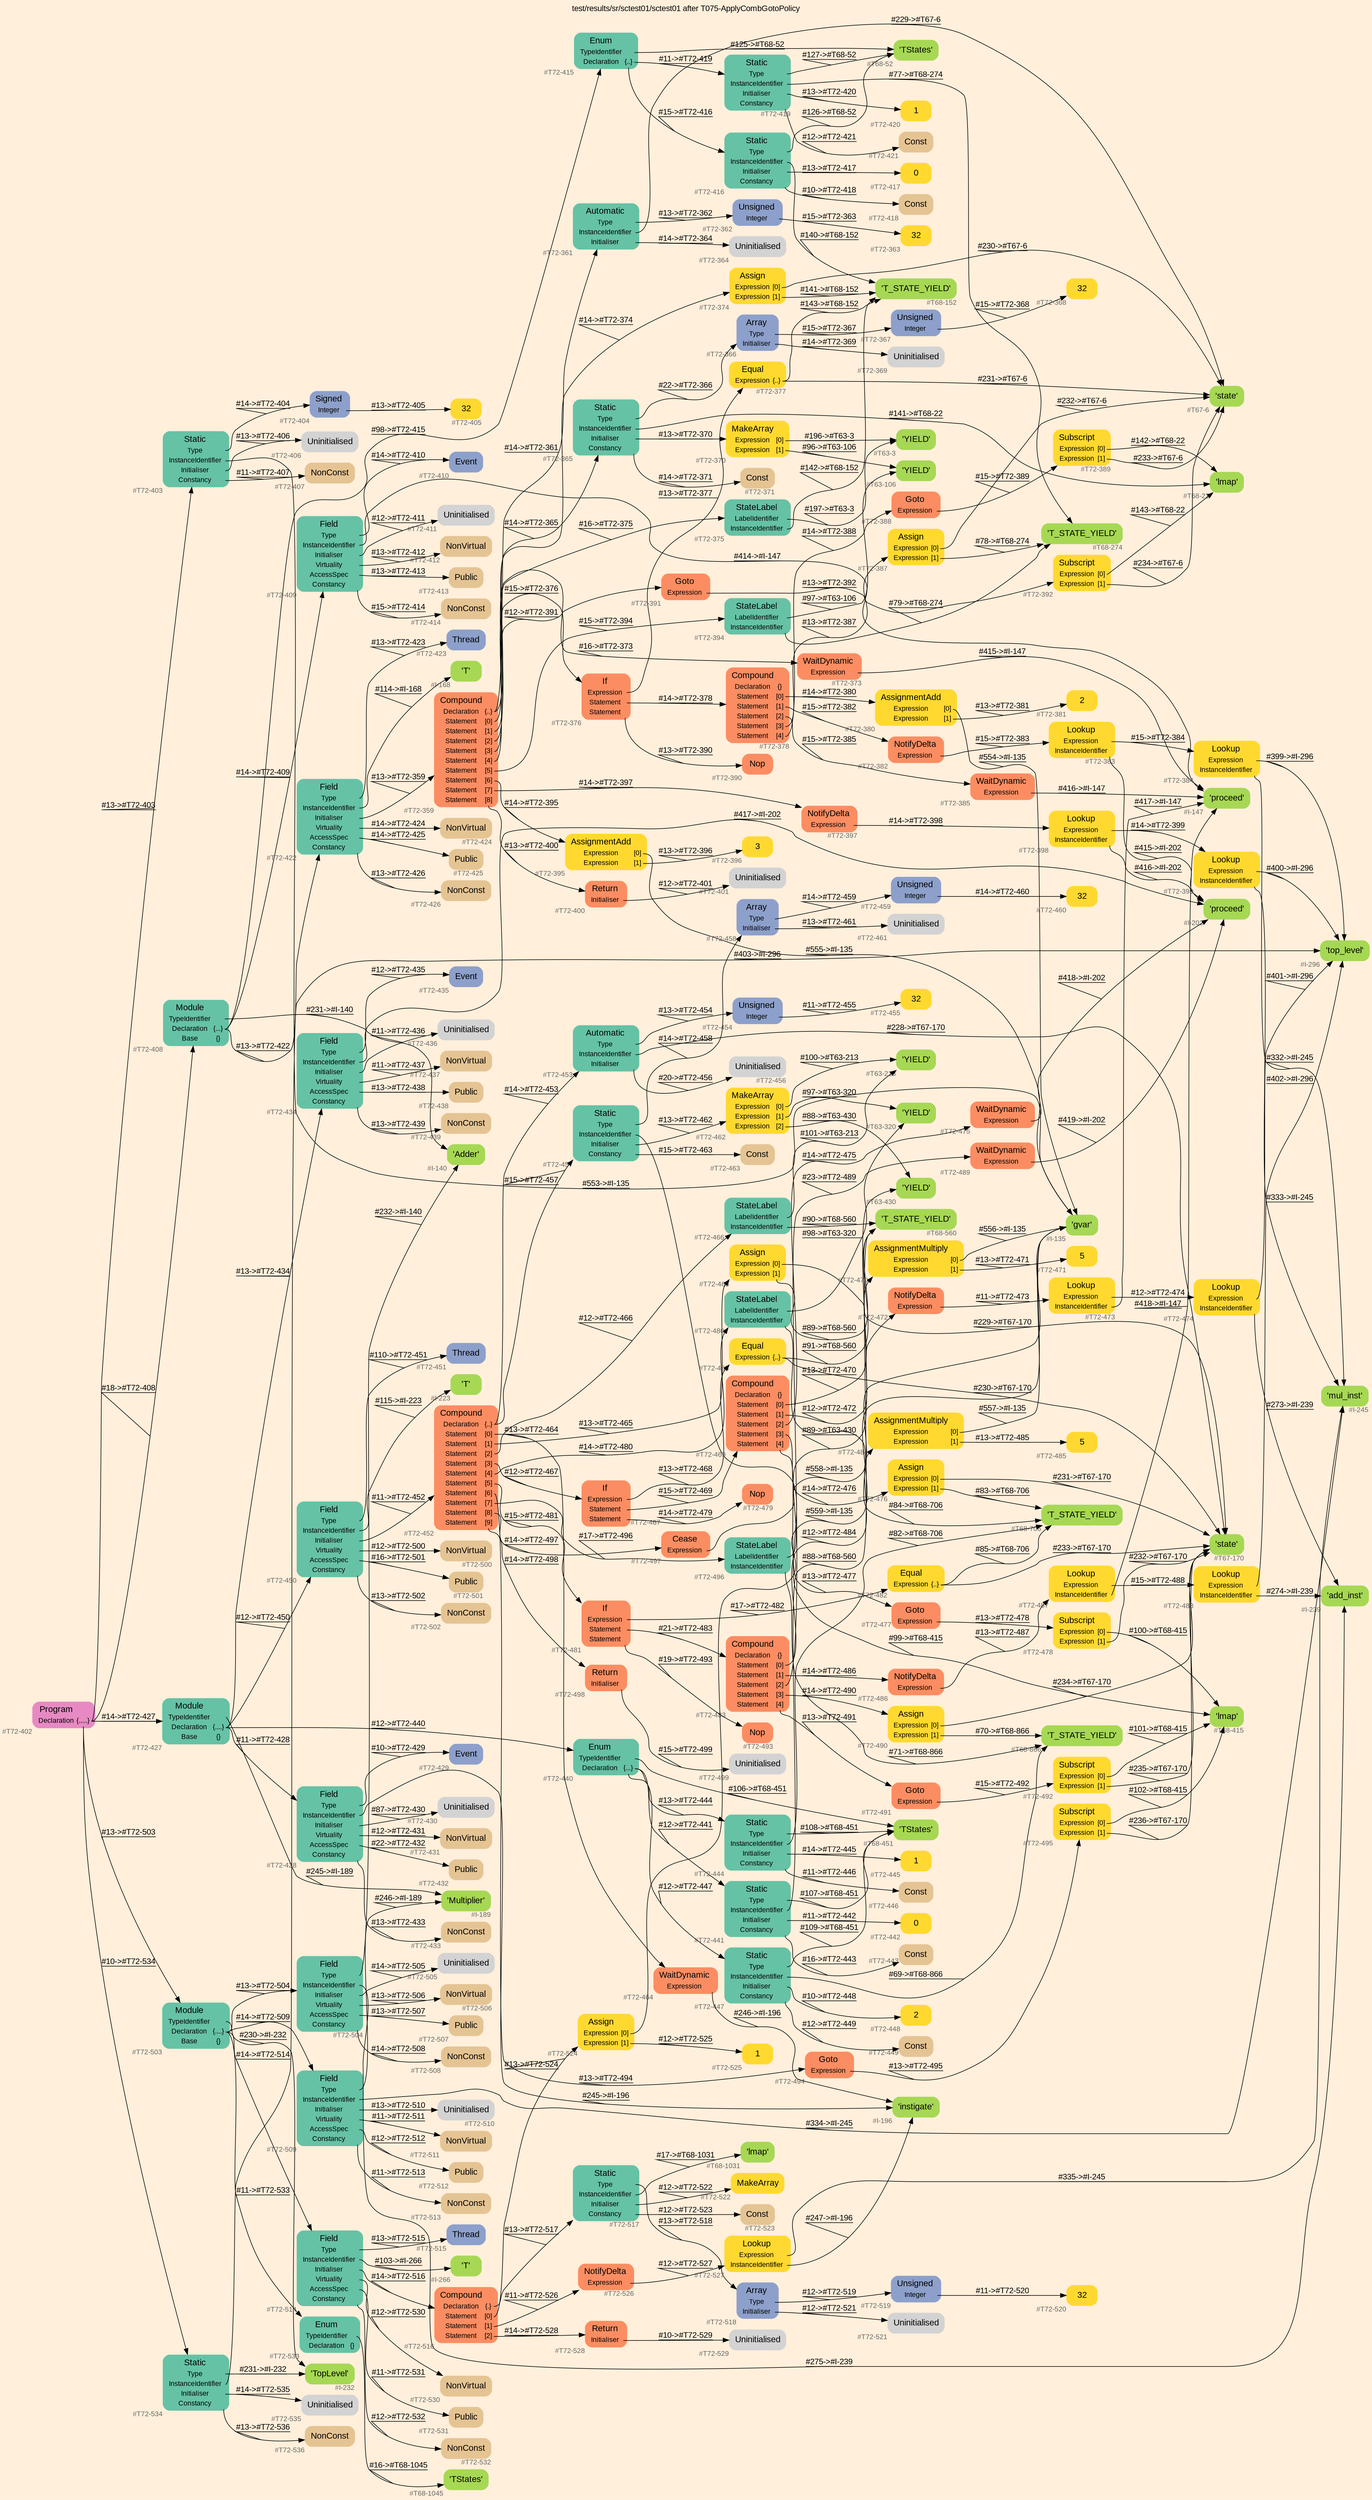 digraph "test/results/sr/sctest01/sctest01 after T075-ApplyCombGotoPolicy" {
label = "test/results/sr/sctest01/sctest01 after T075-ApplyCombGotoPolicy"
labelloc = t
graph [
    rankdir = "LR"
    ranksep = 0.3
    bgcolor = antiquewhite1
    color = black
    fontcolor = black
    fontname = "Arial"
];
node [
    fontname = "Arial"
];
edge [
    fontname = "Arial"
];

// -------------------- node figure --------------------
// -------- block #T72-402 ----------
"#T72-402" [
    fillcolor = "/set28/4"
    xlabel = "#T72-402"
    fontsize = "12"
    fontcolor = grey40
    shape = "plaintext"
    label = <<TABLE BORDER="0" CELLBORDER="0" CELLSPACING="0">
     <TR><TD><FONT COLOR="black" POINT-SIZE="15">Program</FONT></TD></TR>
     <TR><TD><FONT COLOR="black" POINT-SIZE="12">Declaration</FONT></TD><TD PORT="port0"><FONT COLOR="black" POINT-SIZE="12">{.....}</FONT></TD></TR>
    </TABLE>>
    style = "rounded,filled"
];

// -------- block #T72-403 ----------
"#T72-403" [
    fillcolor = "/set28/1"
    xlabel = "#T72-403"
    fontsize = "12"
    fontcolor = grey40
    shape = "plaintext"
    label = <<TABLE BORDER="0" CELLBORDER="0" CELLSPACING="0">
     <TR><TD><FONT COLOR="black" POINT-SIZE="15">Static</FONT></TD></TR>
     <TR><TD><FONT COLOR="black" POINT-SIZE="12">Type</FONT></TD><TD PORT="port0"></TD></TR>
     <TR><TD><FONT COLOR="black" POINT-SIZE="12">InstanceIdentifier</FONT></TD><TD PORT="port1"></TD></TR>
     <TR><TD><FONT COLOR="black" POINT-SIZE="12">Initialiser</FONT></TD><TD PORT="port2"></TD></TR>
     <TR><TD><FONT COLOR="black" POINT-SIZE="12">Constancy</FONT></TD><TD PORT="port3"></TD></TR>
    </TABLE>>
    style = "rounded,filled"
];

// -------- block #T72-404 ----------
"#T72-404" [
    fillcolor = "/set28/3"
    xlabel = "#T72-404"
    fontsize = "12"
    fontcolor = grey40
    shape = "plaintext"
    label = <<TABLE BORDER="0" CELLBORDER="0" CELLSPACING="0">
     <TR><TD><FONT COLOR="black" POINT-SIZE="15">Signed</FONT></TD></TR>
     <TR><TD><FONT COLOR="black" POINT-SIZE="12">Integer</FONT></TD><TD PORT="port0"></TD></TR>
    </TABLE>>
    style = "rounded,filled"
];

// -------- block #T72-405 ----------
"#T72-405" [
    fillcolor = "/set28/6"
    xlabel = "#T72-405"
    fontsize = "12"
    fontcolor = grey40
    shape = "plaintext"
    label = <<TABLE BORDER="0" CELLBORDER="0" CELLSPACING="0">
     <TR><TD><FONT COLOR="black" POINT-SIZE="15">32</FONT></TD></TR>
    </TABLE>>
    style = "rounded,filled"
];

// -------- block #I-135 ----------
"#I-135" [
    fillcolor = "/set28/5"
    xlabel = "#I-135"
    fontsize = "12"
    fontcolor = grey40
    shape = "plaintext"
    label = <<TABLE BORDER="0" CELLBORDER="0" CELLSPACING="0">
     <TR><TD><FONT COLOR="black" POINT-SIZE="15">'gvar'</FONT></TD></TR>
    </TABLE>>
    style = "rounded,filled"
];

// -------- block #T72-406 ----------
"#T72-406" [
    xlabel = "#T72-406"
    fontsize = "12"
    fontcolor = grey40
    shape = "plaintext"
    label = <<TABLE BORDER="0" CELLBORDER="0" CELLSPACING="0">
     <TR><TD><FONT COLOR="black" POINT-SIZE="15">Uninitialised</FONT></TD></TR>
    </TABLE>>
    style = "rounded,filled"
];

// -------- block #T72-407 ----------
"#T72-407" [
    fillcolor = "/set28/7"
    xlabel = "#T72-407"
    fontsize = "12"
    fontcolor = grey40
    shape = "plaintext"
    label = <<TABLE BORDER="0" CELLBORDER="0" CELLSPACING="0">
     <TR><TD><FONT COLOR="black" POINT-SIZE="15">NonConst</FONT></TD></TR>
    </TABLE>>
    style = "rounded,filled"
];

// -------- block #T72-408 ----------
"#T72-408" [
    fillcolor = "/set28/1"
    xlabel = "#T72-408"
    fontsize = "12"
    fontcolor = grey40
    shape = "plaintext"
    label = <<TABLE BORDER="0" CELLBORDER="0" CELLSPACING="0">
     <TR><TD><FONT COLOR="black" POINT-SIZE="15">Module</FONT></TD></TR>
     <TR><TD><FONT COLOR="black" POINT-SIZE="12">TypeIdentifier</FONT></TD><TD PORT="port0"></TD></TR>
     <TR><TD><FONT COLOR="black" POINT-SIZE="12">Declaration</FONT></TD><TD PORT="port1"><FONT COLOR="black" POINT-SIZE="12">{...}</FONT></TD></TR>
     <TR><TD><FONT COLOR="black" POINT-SIZE="12">Base</FONT></TD><TD PORT="port2"><FONT COLOR="black" POINT-SIZE="12">{}</FONT></TD></TR>
    </TABLE>>
    style = "rounded,filled"
];

// -------- block #I-140 ----------
"#I-140" [
    fillcolor = "/set28/5"
    xlabel = "#I-140"
    fontsize = "12"
    fontcolor = grey40
    shape = "plaintext"
    label = <<TABLE BORDER="0" CELLBORDER="0" CELLSPACING="0">
     <TR><TD><FONT COLOR="black" POINT-SIZE="15">'Adder'</FONT></TD></TR>
    </TABLE>>
    style = "rounded,filled"
];

// -------- block #T72-409 ----------
"#T72-409" [
    fillcolor = "/set28/1"
    xlabel = "#T72-409"
    fontsize = "12"
    fontcolor = grey40
    shape = "plaintext"
    label = <<TABLE BORDER="0" CELLBORDER="0" CELLSPACING="0">
     <TR><TD><FONT COLOR="black" POINT-SIZE="15">Field</FONT></TD></TR>
     <TR><TD><FONT COLOR="black" POINT-SIZE="12">Type</FONT></TD><TD PORT="port0"></TD></TR>
     <TR><TD><FONT COLOR="black" POINT-SIZE="12">InstanceIdentifier</FONT></TD><TD PORT="port1"></TD></TR>
     <TR><TD><FONT COLOR="black" POINT-SIZE="12">Initialiser</FONT></TD><TD PORT="port2"></TD></TR>
     <TR><TD><FONT COLOR="black" POINT-SIZE="12">Virtuality</FONT></TD><TD PORT="port3"></TD></TR>
     <TR><TD><FONT COLOR="black" POINT-SIZE="12">AccessSpec</FONT></TD><TD PORT="port4"></TD></TR>
     <TR><TD><FONT COLOR="black" POINT-SIZE="12">Constancy</FONT></TD><TD PORT="port5"></TD></TR>
    </TABLE>>
    style = "rounded,filled"
];

// -------- block #T72-410 ----------
"#T72-410" [
    fillcolor = "/set28/3"
    xlabel = "#T72-410"
    fontsize = "12"
    fontcolor = grey40
    shape = "plaintext"
    label = <<TABLE BORDER="0" CELLBORDER="0" CELLSPACING="0">
     <TR><TD><FONT COLOR="black" POINT-SIZE="15">Event</FONT></TD></TR>
    </TABLE>>
    style = "rounded,filled"
];

// -------- block #I-147 ----------
"#I-147" [
    fillcolor = "/set28/5"
    xlabel = "#I-147"
    fontsize = "12"
    fontcolor = grey40
    shape = "plaintext"
    label = <<TABLE BORDER="0" CELLBORDER="0" CELLSPACING="0">
     <TR><TD><FONT COLOR="black" POINT-SIZE="15">'proceed'</FONT></TD></TR>
    </TABLE>>
    style = "rounded,filled"
];

// -------- block #T72-411 ----------
"#T72-411" [
    xlabel = "#T72-411"
    fontsize = "12"
    fontcolor = grey40
    shape = "plaintext"
    label = <<TABLE BORDER="0" CELLBORDER="0" CELLSPACING="0">
     <TR><TD><FONT COLOR="black" POINT-SIZE="15">Uninitialised</FONT></TD></TR>
    </TABLE>>
    style = "rounded,filled"
];

// -------- block #T72-412 ----------
"#T72-412" [
    fillcolor = "/set28/7"
    xlabel = "#T72-412"
    fontsize = "12"
    fontcolor = grey40
    shape = "plaintext"
    label = <<TABLE BORDER="0" CELLBORDER="0" CELLSPACING="0">
     <TR><TD><FONT COLOR="black" POINT-SIZE="15">NonVirtual</FONT></TD></TR>
    </TABLE>>
    style = "rounded,filled"
];

// -------- block #T72-413 ----------
"#T72-413" [
    fillcolor = "/set28/7"
    xlabel = "#T72-413"
    fontsize = "12"
    fontcolor = grey40
    shape = "plaintext"
    label = <<TABLE BORDER="0" CELLBORDER="0" CELLSPACING="0">
     <TR><TD><FONT COLOR="black" POINT-SIZE="15">Public</FONT></TD></TR>
    </TABLE>>
    style = "rounded,filled"
];

// -------- block #T72-414 ----------
"#T72-414" [
    fillcolor = "/set28/7"
    xlabel = "#T72-414"
    fontsize = "12"
    fontcolor = grey40
    shape = "plaintext"
    label = <<TABLE BORDER="0" CELLBORDER="0" CELLSPACING="0">
     <TR><TD><FONT COLOR="black" POINT-SIZE="15">NonConst</FONT></TD></TR>
    </TABLE>>
    style = "rounded,filled"
];

// -------- block #T72-415 ----------
"#T72-415" [
    fillcolor = "/set28/1"
    xlabel = "#T72-415"
    fontsize = "12"
    fontcolor = grey40
    shape = "plaintext"
    label = <<TABLE BORDER="0" CELLBORDER="0" CELLSPACING="0">
     <TR><TD><FONT COLOR="black" POINT-SIZE="15">Enum</FONT></TD></TR>
     <TR><TD><FONT COLOR="black" POINT-SIZE="12">TypeIdentifier</FONT></TD><TD PORT="port0"></TD></TR>
     <TR><TD><FONT COLOR="black" POINT-SIZE="12">Declaration</FONT></TD><TD PORT="port1"><FONT COLOR="black" POINT-SIZE="12">{..}</FONT></TD></TR>
    </TABLE>>
    style = "rounded,filled"
];

// -------- block #T68-52 ----------
"#T68-52" [
    fillcolor = "/set28/5"
    xlabel = "#T68-52"
    fontsize = "12"
    fontcolor = grey40
    shape = "plaintext"
    label = <<TABLE BORDER="0" CELLBORDER="0" CELLSPACING="0">
     <TR><TD><FONT COLOR="black" POINT-SIZE="15">'TStates'</FONT></TD></TR>
    </TABLE>>
    style = "rounded,filled"
];

// -------- block #T72-416 ----------
"#T72-416" [
    fillcolor = "/set28/1"
    xlabel = "#T72-416"
    fontsize = "12"
    fontcolor = grey40
    shape = "plaintext"
    label = <<TABLE BORDER="0" CELLBORDER="0" CELLSPACING="0">
     <TR><TD><FONT COLOR="black" POINT-SIZE="15">Static</FONT></TD></TR>
     <TR><TD><FONT COLOR="black" POINT-SIZE="12">Type</FONT></TD><TD PORT="port0"></TD></TR>
     <TR><TD><FONT COLOR="black" POINT-SIZE="12">InstanceIdentifier</FONT></TD><TD PORT="port1"></TD></TR>
     <TR><TD><FONT COLOR="black" POINT-SIZE="12">Initialiser</FONT></TD><TD PORT="port2"></TD></TR>
     <TR><TD><FONT COLOR="black" POINT-SIZE="12">Constancy</FONT></TD><TD PORT="port3"></TD></TR>
    </TABLE>>
    style = "rounded,filled"
];

// -------- block #T68-152 ----------
"#T68-152" [
    fillcolor = "/set28/5"
    xlabel = "#T68-152"
    fontsize = "12"
    fontcolor = grey40
    shape = "plaintext"
    label = <<TABLE BORDER="0" CELLBORDER="0" CELLSPACING="0">
     <TR><TD><FONT COLOR="black" POINT-SIZE="15">'T_STATE_YIELD'</FONT></TD></TR>
    </TABLE>>
    style = "rounded,filled"
];

// -------- block #T72-417 ----------
"#T72-417" [
    fillcolor = "/set28/6"
    xlabel = "#T72-417"
    fontsize = "12"
    fontcolor = grey40
    shape = "plaintext"
    label = <<TABLE BORDER="0" CELLBORDER="0" CELLSPACING="0">
     <TR><TD><FONT COLOR="black" POINT-SIZE="15">0</FONT></TD></TR>
    </TABLE>>
    style = "rounded,filled"
];

// -------- block #T72-418 ----------
"#T72-418" [
    fillcolor = "/set28/7"
    xlabel = "#T72-418"
    fontsize = "12"
    fontcolor = grey40
    shape = "plaintext"
    label = <<TABLE BORDER="0" CELLBORDER="0" CELLSPACING="0">
     <TR><TD><FONT COLOR="black" POINT-SIZE="15">Const</FONT></TD></TR>
    </TABLE>>
    style = "rounded,filled"
];

// -------- block #T72-419 ----------
"#T72-419" [
    fillcolor = "/set28/1"
    xlabel = "#T72-419"
    fontsize = "12"
    fontcolor = grey40
    shape = "plaintext"
    label = <<TABLE BORDER="0" CELLBORDER="0" CELLSPACING="0">
     <TR><TD><FONT COLOR="black" POINT-SIZE="15">Static</FONT></TD></TR>
     <TR><TD><FONT COLOR="black" POINT-SIZE="12">Type</FONT></TD><TD PORT="port0"></TD></TR>
     <TR><TD><FONT COLOR="black" POINT-SIZE="12">InstanceIdentifier</FONT></TD><TD PORT="port1"></TD></TR>
     <TR><TD><FONT COLOR="black" POINT-SIZE="12">Initialiser</FONT></TD><TD PORT="port2"></TD></TR>
     <TR><TD><FONT COLOR="black" POINT-SIZE="12">Constancy</FONT></TD><TD PORT="port3"></TD></TR>
    </TABLE>>
    style = "rounded,filled"
];

// -------- block #T68-274 ----------
"#T68-274" [
    fillcolor = "/set28/5"
    xlabel = "#T68-274"
    fontsize = "12"
    fontcolor = grey40
    shape = "plaintext"
    label = <<TABLE BORDER="0" CELLBORDER="0" CELLSPACING="0">
     <TR><TD><FONT COLOR="black" POINT-SIZE="15">'T_STATE_YIELD'</FONT></TD></TR>
    </TABLE>>
    style = "rounded,filled"
];

// -------- block #T72-420 ----------
"#T72-420" [
    fillcolor = "/set28/6"
    xlabel = "#T72-420"
    fontsize = "12"
    fontcolor = grey40
    shape = "plaintext"
    label = <<TABLE BORDER="0" CELLBORDER="0" CELLSPACING="0">
     <TR><TD><FONT COLOR="black" POINT-SIZE="15">1</FONT></TD></TR>
    </TABLE>>
    style = "rounded,filled"
];

// -------- block #T72-421 ----------
"#T72-421" [
    fillcolor = "/set28/7"
    xlabel = "#T72-421"
    fontsize = "12"
    fontcolor = grey40
    shape = "plaintext"
    label = <<TABLE BORDER="0" CELLBORDER="0" CELLSPACING="0">
     <TR><TD><FONT COLOR="black" POINT-SIZE="15">Const</FONT></TD></TR>
    </TABLE>>
    style = "rounded,filled"
];

// -------- block #T72-422 ----------
"#T72-422" [
    fillcolor = "/set28/1"
    xlabel = "#T72-422"
    fontsize = "12"
    fontcolor = grey40
    shape = "plaintext"
    label = <<TABLE BORDER="0" CELLBORDER="0" CELLSPACING="0">
     <TR><TD><FONT COLOR="black" POINT-SIZE="15">Field</FONT></TD></TR>
     <TR><TD><FONT COLOR="black" POINT-SIZE="12">Type</FONT></TD><TD PORT="port0"></TD></TR>
     <TR><TD><FONT COLOR="black" POINT-SIZE="12">InstanceIdentifier</FONT></TD><TD PORT="port1"></TD></TR>
     <TR><TD><FONT COLOR="black" POINT-SIZE="12">Initialiser</FONT></TD><TD PORT="port2"></TD></TR>
     <TR><TD><FONT COLOR="black" POINT-SIZE="12">Virtuality</FONT></TD><TD PORT="port3"></TD></TR>
     <TR><TD><FONT COLOR="black" POINT-SIZE="12">AccessSpec</FONT></TD><TD PORT="port4"></TD></TR>
     <TR><TD><FONT COLOR="black" POINT-SIZE="12">Constancy</FONT></TD><TD PORT="port5"></TD></TR>
    </TABLE>>
    style = "rounded,filled"
];

// -------- block #T72-423 ----------
"#T72-423" [
    fillcolor = "/set28/3"
    xlabel = "#T72-423"
    fontsize = "12"
    fontcolor = grey40
    shape = "plaintext"
    label = <<TABLE BORDER="0" CELLBORDER="0" CELLSPACING="0">
     <TR><TD><FONT COLOR="black" POINT-SIZE="15">Thread</FONT></TD></TR>
    </TABLE>>
    style = "rounded,filled"
];

// -------- block #I-168 ----------
"#I-168" [
    fillcolor = "/set28/5"
    xlabel = "#I-168"
    fontsize = "12"
    fontcolor = grey40
    shape = "plaintext"
    label = <<TABLE BORDER="0" CELLBORDER="0" CELLSPACING="0">
     <TR><TD><FONT COLOR="black" POINT-SIZE="15">'T'</FONT></TD></TR>
    </TABLE>>
    style = "rounded,filled"
];

// -------- block #T72-359 ----------
"#T72-359" [
    fillcolor = "/set28/2"
    xlabel = "#T72-359"
    fontsize = "12"
    fontcolor = grey40
    shape = "plaintext"
    label = <<TABLE BORDER="0" CELLBORDER="0" CELLSPACING="0">
     <TR><TD><FONT COLOR="black" POINT-SIZE="15">Compound</FONT></TD></TR>
     <TR><TD><FONT COLOR="black" POINT-SIZE="12">Declaration</FONT></TD><TD PORT="port0"><FONT COLOR="black" POINT-SIZE="12">{..}</FONT></TD></TR>
     <TR><TD><FONT COLOR="black" POINT-SIZE="12">Statement</FONT></TD><TD PORT="port1"><FONT COLOR="black" POINT-SIZE="12">[0]</FONT></TD></TR>
     <TR><TD><FONT COLOR="black" POINT-SIZE="12">Statement</FONT></TD><TD PORT="port2"><FONT COLOR="black" POINT-SIZE="12">[1]</FONT></TD></TR>
     <TR><TD><FONT COLOR="black" POINT-SIZE="12">Statement</FONT></TD><TD PORT="port3"><FONT COLOR="black" POINT-SIZE="12">[2]</FONT></TD></TR>
     <TR><TD><FONT COLOR="black" POINT-SIZE="12">Statement</FONT></TD><TD PORT="port4"><FONT COLOR="black" POINT-SIZE="12">[3]</FONT></TD></TR>
     <TR><TD><FONT COLOR="black" POINT-SIZE="12">Statement</FONT></TD><TD PORT="port5"><FONT COLOR="black" POINT-SIZE="12">[4]</FONT></TD></TR>
     <TR><TD><FONT COLOR="black" POINT-SIZE="12">Statement</FONT></TD><TD PORT="port6"><FONT COLOR="black" POINT-SIZE="12">[5]</FONT></TD></TR>
     <TR><TD><FONT COLOR="black" POINT-SIZE="12">Statement</FONT></TD><TD PORT="port7"><FONT COLOR="black" POINT-SIZE="12">[6]</FONT></TD></TR>
     <TR><TD><FONT COLOR="black" POINT-SIZE="12">Statement</FONT></TD><TD PORT="port8"><FONT COLOR="black" POINT-SIZE="12">[7]</FONT></TD></TR>
     <TR><TD><FONT COLOR="black" POINT-SIZE="12">Statement</FONT></TD><TD PORT="port9"><FONT COLOR="black" POINT-SIZE="12">[8]</FONT></TD></TR>
    </TABLE>>
    style = "rounded,filled"
];

// -------- block #T72-361 ----------
"#T72-361" [
    fillcolor = "/set28/1"
    xlabel = "#T72-361"
    fontsize = "12"
    fontcolor = grey40
    shape = "plaintext"
    label = <<TABLE BORDER="0" CELLBORDER="0" CELLSPACING="0">
     <TR><TD><FONT COLOR="black" POINT-SIZE="15">Automatic</FONT></TD></TR>
     <TR><TD><FONT COLOR="black" POINT-SIZE="12">Type</FONT></TD><TD PORT="port0"></TD></TR>
     <TR><TD><FONT COLOR="black" POINT-SIZE="12">InstanceIdentifier</FONT></TD><TD PORT="port1"></TD></TR>
     <TR><TD><FONT COLOR="black" POINT-SIZE="12">Initialiser</FONT></TD><TD PORT="port2"></TD></TR>
    </TABLE>>
    style = "rounded,filled"
];

// -------- block #T72-362 ----------
"#T72-362" [
    fillcolor = "/set28/3"
    xlabel = "#T72-362"
    fontsize = "12"
    fontcolor = grey40
    shape = "plaintext"
    label = <<TABLE BORDER="0" CELLBORDER="0" CELLSPACING="0">
     <TR><TD><FONT COLOR="black" POINT-SIZE="15">Unsigned</FONT></TD></TR>
     <TR><TD><FONT COLOR="black" POINT-SIZE="12">Integer</FONT></TD><TD PORT="port0"></TD></TR>
    </TABLE>>
    style = "rounded,filled"
];

// -------- block #T72-363 ----------
"#T72-363" [
    fillcolor = "/set28/6"
    xlabel = "#T72-363"
    fontsize = "12"
    fontcolor = grey40
    shape = "plaintext"
    label = <<TABLE BORDER="0" CELLBORDER="0" CELLSPACING="0">
     <TR><TD><FONT COLOR="black" POINT-SIZE="15">32</FONT></TD></TR>
    </TABLE>>
    style = "rounded,filled"
];

// -------- block #T67-6 ----------
"#T67-6" [
    fillcolor = "/set28/5"
    xlabel = "#T67-6"
    fontsize = "12"
    fontcolor = grey40
    shape = "plaintext"
    label = <<TABLE BORDER="0" CELLBORDER="0" CELLSPACING="0">
     <TR><TD><FONT COLOR="black" POINT-SIZE="15">'state'</FONT></TD></TR>
    </TABLE>>
    style = "rounded,filled"
];

// -------- block #T72-364 ----------
"#T72-364" [
    xlabel = "#T72-364"
    fontsize = "12"
    fontcolor = grey40
    shape = "plaintext"
    label = <<TABLE BORDER="0" CELLBORDER="0" CELLSPACING="0">
     <TR><TD><FONT COLOR="black" POINT-SIZE="15">Uninitialised</FONT></TD></TR>
    </TABLE>>
    style = "rounded,filled"
];

// -------- block #T72-365 ----------
"#T72-365" [
    fillcolor = "/set28/1"
    xlabel = "#T72-365"
    fontsize = "12"
    fontcolor = grey40
    shape = "plaintext"
    label = <<TABLE BORDER="0" CELLBORDER="0" CELLSPACING="0">
     <TR><TD><FONT COLOR="black" POINT-SIZE="15">Static</FONT></TD></TR>
     <TR><TD><FONT COLOR="black" POINT-SIZE="12">Type</FONT></TD><TD PORT="port0"></TD></TR>
     <TR><TD><FONT COLOR="black" POINT-SIZE="12">InstanceIdentifier</FONT></TD><TD PORT="port1"></TD></TR>
     <TR><TD><FONT COLOR="black" POINT-SIZE="12">Initialiser</FONT></TD><TD PORT="port2"></TD></TR>
     <TR><TD><FONT COLOR="black" POINT-SIZE="12">Constancy</FONT></TD><TD PORT="port3"></TD></TR>
    </TABLE>>
    style = "rounded,filled"
];

// -------- block #T72-366 ----------
"#T72-366" [
    fillcolor = "/set28/3"
    xlabel = "#T72-366"
    fontsize = "12"
    fontcolor = grey40
    shape = "plaintext"
    label = <<TABLE BORDER="0" CELLBORDER="0" CELLSPACING="0">
     <TR><TD><FONT COLOR="black" POINT-SIZE="15">Array</FONT></TD></TR>
     <TR><TD><FONT COLOR="black" POINT-SIZE="12">Type</FONT></TD><TD PORT="port0"></TD></TR>
     <TR><TD><FONT COLOR="black" POINT-SIZE="12">Initialiser</FONT></TD><TD PORT="port1"></TD></TR>
    </TABLE>>
    style = "rounded,filled"
];

// -------- block #T72-367 ----------
"#T72-367" [
    fillcolor = "/set28/3"
    xlabel = "#T72-367"
    fontsize = "12"
    fontcolor = grey40
    shape = "plaintext"
    label = <<TABLE BORDER="0" CELLBORDER="0" CELLSPACING="0">
     <TR><TD><FONT COLOR="black" POINT-SIZE="15">Unsigned</FONT></TD></TR>
     <TR><TD><FONT COLOR="black" POINT-SIZE="12">Integer</FONT></TD><TD PORT="port0"></TD></TR>
    </TABLE>>
    style = "rounded,filled"
];

// -------- block #T72-368 ----------
"#T72-368" [
    fillcolor = "/set28/6"
    xlabel = "#T72-368"
    fontsize = "12"
    fontcolor = grey40
    shape = "plaintext"
    label = <<TABLE BORDER="0" CELLBORDER="0" CELLSPACING="0">
     <TR><TD><FONT COLOR="black" POINT-SIZE="15">32</FONT></TD></TR>
    </TABLE>>
    style = "rounded,filled"
];

// -------- block #T72-369 ----------
"#T72-369" [
    xlabel = "#T72-369"
    fontsize = "12"
    fontcolor = grey40
    shape = "plaintext"
    label = <<TABLE BORDER="0" CELLBORDER="0" CELLSPACING="0">
     <TR><TD><FONT COLOR="black" POINT-SIZE="15">Uninitialised</FONT></TD></TR>
    </TABLE>>
    style = "rounded,filled"
];

// -------- block #T68-22 ----------
"#T68-22" [
    fillcolor = "/set28/5"
    xlabel = "#T68-22"
    fontsize = "12"
    fontcolor = grey40
    shape = "plaintext"
    label = <<TABLE BORDER="0" CELLBORDER="0" CELLSPACING="0">
     <TR><TD><FONT COLOR="black" POINT-SIZE="15">'lmap'</FONT></TD></TR>
    </TABLE>>
    style = "rounded,filled"
];

// -------- block #T72-370 ----------
"#T72-370" [
    fillcolor = "/set28/6"
    xlabel = "#T72-370"
    fontsize = "12"
    fontcolor = grey40
    shape = "plaintext"
    label = <<TABLE BORDER="0" CELLBORDER="0" CELLSPACING="0">
     <TR><TD><FONT COLOR="black" POINT-SIZE="15">MakeArray</FONT></TD></TR>
     <TR><TD><FONT COLOR="black" POINT-SIZE="12">Expression</FONT></TD><TD PORT="port0"><FONT COLOR="black" POINT-SIZE="12">[0]</FONT></TD></TR>
     <TR><TD><FONT COLOR="black" POINT-SIZE="12">Expression</FONT></TD><TD PORT="port1"><FONT COLOR="black" POINT-SIZE="12">[1]</FONT></TD></TR>
    </TABLE>>
    style = "rounded,filled"
];

// -------- block #T63-3 ----------
"#T63-3" [
    fillcolor = "/set28/5"
    xlabel = "#T63-3"
    fontsize = "12"
    fontcolor = grey40
    shape = "plaintext"
    label = <<TABLE BORDER="0" CELLBORDER="0" CELLSPACING="0">
     <TR><TD><FONT COLOR="black" POINT-SIZE="15">'YIELD'</FONT></TD></TR>
    </TABLE>>
    style = "rounded,filled"
];

// -------- block #T63-106 ----------
"#T63-106" [
    fillcolor = "/set28/5"
    xlabel = "#T63-106"
    fontsize = "12"
    fontcolor = grey40
    shape = "plaintext"
    label = <<TABLE BORDER="0" CELLBORDER="0" CELLSPACING="0">
     <TR><TD><FONT COLOR="black" POINT-SIZE="15">'YIELD'</FONT></TD></TR>
    </TABLE>>
    style = "rounded,filled"
];

// -------- block #T72-371 ----------
"#T72-371" [
    fillcolor = "/set28/7"
    xlabel = "#T72-371"
    fontsize = "12"
    fontcolor = grey40
    shape = "plaintext"
    label = <<TABLE BORDER="0" CELLBORDER="0" CELLSPACING="0">
     <TR><TD><FONT COLOR="black" POINT-SIZE="15">Const</FONT></TD></TR>
    </TABLE>>
    style = "rounded,filled"
];

// -------- block #T72-373 ----------
"#T72-373" [
    fillcolor = "/set28/2"
    xlabel = "#T72-373"
    fontsize = "12"
    fontcolor = grey40
    shape = "plaintext"
    label = <<TABLE BORDER="0" CELLBORDER="0" CELLSPACING="0">
     <TR><TD><FONT COLOR="black" POINT-SIZE="15">WaitDynamic</FONT></TD></TR>
     <TR><TD><FONT COLOR="black" POINT-SIZE="12">Expression</FONT></TD><TD PORT="port0"></TD></TR>
    </TABLE>>
    style = "rounded,filled"
];

// -------- block #T72-374 ----------
"#T72-374" [
    fillcolor = "/set28/6"
    xlabel = "#T72-374"
    fontsize = "12"
    fontcolor = grey40
    shape = "plaintext"
    label = <<TABLE BORDER="0" CELLBORDER="0" CELLSPACING="0">
     <TR><TD><FONT COLOR="black" POINT-SIZE="15">Assign</FONT></TD></TR>
     <TR><TD><FONT COLOR="black" POINT-SIZE="12">Expression</FONT></TD><TD PORT="port0"><FONT COLOR="black" POINT-SIZE="12">[0]</FONT></TD></TR>
     <TR><TD><FONT COLOR="black" POINT-SIZE="12">Expression</FONT></TD><TD PORT="port1"><FONT COLOR="black" POINT-SIZE="12">[1]</FONT></TD></TR>
    </TABLE>>
    style = "rounded,filled"
];

// -------- block #T72-375 ----------
"#T72-375" [
    fillcolor = "/set28/1"
    xlabel = "#T72-375"
    fontsize = "12"
    fontcolor = grey40
    shape = "plaintext"
    label = <<TABLE BORDER="0" CELLBORDER="0" CELLSPACING="0">
     <TR><TD><FONT COLOR="black" POINT-SIZE="15">StateLabel</FONT></TD></TR>
     <TR><TD><FONT COLOR="black" POINT-SIZE="12">LabelIdentifier</FONT></TD><TD PORT="port0"></TD></TR>
     <TR><TD><FONT COLOR="black" POINT-SIZE="12">InstanceIdentifier</FONT></TD><TD PORT="port1"></TD></TR>
    </TABLE>>
    style = "rounded,filled"
];

// -------- block #T72-376 ----------
"#T72-376" [
    fillcolor = "/set28/2"
    xlabel = "#T72-376"
    fontsize = "12"
    fontcolor = grey40
    shape = "plaintext"
    label = <<TABLE BORDER="0" CELLBORDER="0" CELLSPACING="0">
     <TR><TD><FONT COLOR="black" POINT-SIZE="15">If</FONT></TD></TR>
     <TR><TD><FONT COLOR="black" POINT-SIZE="12">Expression</FONT></TD><TD PORT="port0"></TD></TR>
     <TR><TD><FONT COLOR="black" POINT-SIZE="12">Statement</FONT></TD><TD PORT="port1"></TD></TR>
     <TR><TD><FONT COLOR="black" POINT-SIZE="12">Statement</FONT></TD><TD PORT="port2"></TD></TR>
    </TABLE>>
    style = "rounded,filled"
];

// -------- block #T72-377 ----------
"#T72-377" [
    fillcolor = "/set28/6"
    xlabel = "#T72-377"
    fontsize = "12"
    fontcolor = grey40
    shape = "plaintext"
    label = <<TABLE BORDER="0" CELLBORDER="0" CELLSPACING="0">
     <TR><TD><FONT COLOR="black" POINT-SIZE="15">Equal</FONT></TD></TR>
     <TR><TD><FONT COLOR="black" POINT-SIZE="12">Expression</FONT></TD><TD PORT="port0"><FONT COLOR="black" POINT-SIZE="12">{..}</FONT></TD></TR>
    </TABLE>>
    style = "rounded,filled"
];

// -------- block #T72-378 ----------
"#T72-378" [
    fillcolor = "/set28/2"
    xlabel = "#T72-378"
    fontsize = "12"
    fontcolor = grey40
    shape = "plaintext"
    label = <<TABLE BORDER="0" CELLBORDER="0" CELLSPACING="0">
     <TR><TD><FONT COLOR="black" POINT-SIZE="15">Compound</FONT></TD></TR>
     <TR><TD><FONT COLOR="black" POINT-SIZE="12">Declaration</FONT></TD><TD PORT="port0"><FONT COLOR="black" POINT-SIZE="12">{}</FONT></TD></TR>
     <TR><TD><FONT COLOR="black" POINT-SIZE="12">Statement</FONT></TD><TD PORT="port1"><FONT COLOR="black" POINT-SIZE="12">[0]</FONT></TD></TR>
     <TR><TD><FONT COLOR="black" POINT-SIZE="12">Statement</FONT></TD><TD PORT="port2"><FONT COLOR="black" POINT-SIZE="12">[1]</FONT></TD></TR>
     <TR><TD><FONT COLOR="black" POINT-SIZE="12">Statement</FONT></TD><TD PORT="port3"><FONT COLOR="black" POINT-SIZE="12">[2]</FONT></TD></TR>
     <TR><TD><FONT COLOR="black" POINT-SIZE="12">Statement</FONT></TD><TD PORT="port4"><FONT COLOR="black" POINT-SIZE="12">[3]</FONT></TD></TR>
     <TR><TD><FONT COLOR="black" POINT-SIZE="12">Statement</FONT></TD><TD PORT="port5"><FONT COLOR="black" POINT-SIZE="12">[4]</FONT></TD></TR>
    </TABLE>>
    style = "rounded,filled"
];

// -------- block #T72-380 ----------
"#T72-380" [
    fillcolor = "/set28/6"
    xlabel = "#T72-380"
    fontsize = "12"
    fontcolor = grey40
    shape = "plaintext"
    label = <<TABLE BORDER="0" CELLBORDER="0" CELLSPACING="0">
     <TR><TD><FONT COLOR="black" POINT-SIZE="15">AssignmentAdd</FONT></TD></TR>
     <TR><TD><FONT COLOR="black" POINT-SIZE="12">Expression</FONT></TD><TD PORT="port0"><FONT COLOR="black" POINT-SIZE="12">[0]</FONT></TD></TR>
     <TR><TD><FONT COLOR="black" POINT-SIZE="12">Expression</FONT></TD><TD PORT="port1"><FONT COLOR="black" POINT-SIZE="12">[1]</FONT></TD></TR>
    </TABLE>>
    style = "rounded,filled"
];

// -------- block #T72-381 ----------
"#T72-381" [
    fillcolor = "/set28/6"
    xlabel = "#T72-381"
    fontsize = "12"
    fontcolor = grey40
    shape = "plaintext"
    label = <<TABLE BORDER="0" CELLBORDER="0" CELLSPACING="0">
     <TR><TD><FONT COLOR="black" POINT-SIZE="15">2</FONT></TD></TR>
    </TABLE>>
    style = "rounded,filled"
];

// -------- block #T72-382 ----------
"#T72-382" [
    fillcolor = "/set28/2"
    xlabel = "#T72-382"
    fontsize = "12"
    fontcolor = grey40
    shape = "plaintext"
    label = <<TABLE BORDER="0" CELLBORDER="0" CELLSPACING="0">
     <TR><TD><FONT COLOR="black" POINT-SIZE="15">NotifyDelta</FONT></TD></TR>
     <TR><TD><FONT COLOR="black" POINT-SIZE="12">Expression</FONT></TD><TD PORT="port0"></TD></TR>
    </TABLE>>
    style = "rounded,filled"
];

// -------- block #T72-383 ----------
"#T72-383" [
    fillcolor = "/set28/6"
    xlabel = "#T72-383"
    fontsize = "12"
    fontcolor = grey40
    shape = "plaintext"
    label = <<TABLE BORDER="0" CELLBORDER="0" CELLSPACING="0">
     <TR><TD><FONT COLOR="black" POINT-SIZE="15">Lookup</FONT></TD></TR>
     <TR><TD><FONT COLOR="black" POINT-SIZE="12">Expression</FONT></TD><TD PORT="port0"></TD></TR>
     <TR><TD><FONT COLOR="black" POINT-SIZE="12">InstanceIdentifier</FONT></TD><TD PORT="port1"></TD></TR>
    </TABLE>>
    style = "rounded,filled"
];

// -------- block #T72-384 ----------
"#T72-384" [
    fillcolor = "/set28/6"
    xlabel = "#T72-384"
    fontsize = "12"
    fontcolor = grey40
    shape = "plaintext"
    label = <<TABLE BORDER="0" CELLBORDER="0" CELLSPACING="0">
     <TR><TD><FONT COLOR="black" POINT-SIZE="15">Lookup</FONT></TD></TR>
     <TR><TD><FONT COLOR="black" POINT-SIZE="12">Expression</FONT></TD><TD PORT="port0"></TD></TR>
     <TR><TD><FONT COLOR="black" POINT-SIZE="12">InstanceIdentifier</FONT></TD><TD PORT="port1"></TD></TR>
    </TABLE>>
    style = "rounded,filled"
];

// -------- block #I-296 ----------
"#I-296" [
    fillcolor = "/set28/5"
    xlabel = "#I-296"
    fontsize = "12"
    fontcolor = grey40
    shape = "plaintext"
    label = <<TABLE BORDER="0" CELLBORDER="0" CELLSPACING="0">
     <TR><TD><FONT COLOR="black" POINT-SIZE="15">'top_level'</FONT></TD></TR>
    </TABLE>>
    style = "rounded,filled"
];

// -------- block #I-245 ----------
"#I-245" [
    fillcolor = "/set28/5"
    xlabel = "#I-245"
    fontsize = "12"
    fontcolor = grey40
    shape = "plaintext"
    label = <<TABLE BORDER="0" CELLBORDER="0" CELLSPACING="0">
     <TR><TD><FONT COLOR="black" POINT-SIZE="15">'mul_inst'</FONT></TD></TR>
    </TABLE>>
    style = "rounded,filled"
];

// -------- block #I-202 ----------
"#I-202" [
    fillcolor = "/set28/5"
    xlabel = "#I-202"
    fontsize = "12"
    fontcolor = grey40
    shape = "plaintext"
    label = <<TABLE BORDER="0" CELLBORDER="0" CELLSPACING="0">
     <TR><TD><FONT COLOR="black" POINT-SIZE="15">'proceed'</FONT></TD></TR>
    </TABLE>>
    style = "rounded,filled"
];

// -------- block #T72-385 ----------
"#T72-385" [
    fillcolor = "/set28/2"
    xlabel = "#T72-385"
    fontsize = "12"
    fontcolor = grey40
    shape = "plaintext"
    label = <<TABLE BORDER="0" CELLBORDER="0" CELLSPACING="0">
     <TR><TD><FONT COLOR="black" POINT-SIZE="15">WaitDynamic</FONT></TD></TR>
     <TR><TD><FONT COLOR="black" POINT-SIZE="12">Expression</FONT></TD><TD PORT="port0"></TD></TR>
    </TABLE>>
    style = "rounded,filled"
];

// -------- block #T72-387 ----------
"#T72-387" [
    fillcolor = "/set28/6"
    xlabel = "#T72-387"
    fontsize = "12"
    fontcolor = grey40
    shape = "plaintext"
    label = <<TABLE BORDER="0" CELLBORDER="0" CELLSPACING="0">
     <TR><TD><FONT COLOR="black" POINT-SIZE="15">Assign</FONT></TD></TR>
     <TR><TD><FONT COLOR="black" POINT-SIZE="12">Expression</FONT></TD><TD PORT="port0"><FONT COLOR="black" POINT-SIZE="12">[0]</FONT></TD></TR>
     <TR><TD><FONT COLOR="black" POINT-SIZE="12">Expression</FONT></TD><TD PORT="port1"><FONT COLOR="black" POINT-SIZE="12">[1]</FONT></TD></TR>
    </TABLE>>
    style = "rounded,filled"
];

// -------- block #T72-388 ----------
"#T72-388" [
    fillcolor = "/set28/2"
    xlabel = "#T72-388"
    fontsize = "12"
    fontcolor = grey40
    shape = "plaintext"
    label = <<TABLE BORDER="0" CELLBORDER="0" CELLSPACING="0">
     <TR><TD><FONT COLOR="black" POINT-SIZE="15">Goto</FONT></TD></TR>
     <TR><TD><FONT COLOR="black" POINT-SIZE="12">Expression</FONT></TD><TD PORT="port0"></TD></TR>
    </TABLE>>
    style = "rounded,filled"
];

// -------- block #T72-389 ----------
"#T72-389" [
    fillcolor = "/set28/6"
    xlabel = "#T72-389"
    fontsize = "12"
    fontcolor = grey40
    shape = "plaintext"
    label = <<TABLE BORDER="0" CELLBORDER="0" CELLSPACING="0">
     <TR><TD><FONT COLOR="black" POINT-SIZE="15">Subscript</FONT></TD></TR>
     <TR><TD><FONT COLOR="black" POINT-SIZE="12">Expression</FONT></TD><TD PORT="port0"><FONT COLOR="black" POINT-SIZE="12">[0]</FONT></TD></TR>
     <TR><TD><FONT COLOR="black" POINT-SIZE="12">Expression</FONT></TD><TD PORT="port1"><FONT COLOR="black" POINT-SIZE="12">[1]</FONT></TD></TR>
    </TABLE>>
    style = "rounded,filled"
];

// -------- block #T72-390 ----------
"#T72-390" [
    fillcolor = "/set28/2"
    xlabel = "#T72-390"
    fontsize = "12"
    fontcolor = grey40
    shape = "plaintext"
    label = <<TABLE BORDER="0" CELLBORDER="0" CELLSPACING="0">
     <TR><TD><FONT COLOR="black" POINT-SIZE="15">Nop</FONT></TD></TR>
    </TABLE>>
    style = "rounded,filled"
];

// -------- block #T72-391 ----------
"#T72-391" [
    fillcolor = "/set28/2"
    xlabel = "#T72-391"
    fontsize = "12"
    fontcolor = grey40
    shape = "plaintext"
    label = <<TABLE BORDER="0" CELLBORDER="0" CELLSPACING="0">
     <TR><TD><FONT COLOR="black" POINT-SIZE="15">Goto</FONT></TD></TR>
     <TR><TD><FONT COLOR="black" POINT-SIZE="12">Expression</FONT></TD><TD PORT="port0"></TD></TR>
    </TABLE>>
    style = "rounded,filled"
];

// -------- block #T72-392 ----------
"#T72-392" [
    fillcolor = "/set28/6"
    xlabel = "#T72-392"
    fontsize = "12"
    fontcolor = grey40
    shape = "plaintext"
    label = <<TABLE BORDER="0" CELLBORDER="0" CELLSPACING="0">
     <TR><TD><FONT COLOR="black" POINT-SIZE="15">Subscript</FONT></TD></TR>
     <TR><TD><FONT COLOR="black" POINT-SIZE="12">Expression</FONT></TD><TD PORT="port0"><FONT COLOR="black" POINT-SIZE="12">[0]</FONT></TD></TR>
     <TR><TD><FONT COLOR="black" POINT-SIZE="12">Expression</FONT></TD><TD PORT="port1"><FONT COLOR="black" POINT-SIZE="12">[1]</FONT></TD></TR>
    </TABLE>>
    style = "rounded,filled"
];

// -------- block #T72-394 ----------
"#T72-394" [
    fillcolor = "/set28/1"
    xlabel = "#T72-394"
    fontsize = "12"
    fontcolor = grey40
    shape = "plaintext"
    label = <<TABLE BORDER="0" CELLBORDER="0" CELLSPACING="0">
     <TR><TD><FONT COLOR="black" POINT-SIZE="15">StateLabel</FONT></TD></TR>
     <TR><TD><FONT COLOR="black" POINT-SIZE="12">LabelIdentifier</FONT></TD><TD PORT="port0"></TD></TR>
     <TR><TD><FONT COLOR="black" POINT-SIZE="12">InstanceIdentifier</FONT></TD><TD PORT="port1"></TD></TR>
    </TABLE>>
    style = "rounded,filled"
];

// -------- block #T72-395 ----------
"#T72-395" [
    fillcolor = "/set28/6"
    xlabel = "#T72-395"
    fontsize = "12"
    fontcolor = grey40
    shape = "plaintext"
    label = <<TABLE BORDER="0" CELLBORDER="0" CELLSPACING="0">
     <TR><TD><FONT COLOR="black" POINT-SIZE="15">AssignmentAdd</FONT></TD></TR>
     <TR><TD><FONT COLOR="black" POINT-SIZE="12">Expression</FONT></TD><TD PORT="port0"><FONT COLOR="black" POINT-SIZE="12">[0]</FONT></TD></TR>
     <TR><TD><FONT COLOR="black" POINT-SIZE="12">Expression</FONT></TD><TD PORT="port1"><FONT COLOR="black" POINT-SIZE="12">[1]</FONT></TD></TR>
    </TABLE>>
    style = "rounded,filled"
];

// -------- block #T72-396 ----------
"#T72-396" [
    fillcolor = "/set28/6"
    xlabel = "#T72-396"
    fontsize = "12"
    fontcolor = grey40
    shape = "plaintext"
    label = <<TABLE BORDER="0" CELLBORDER="0" CELLSPACING="0">
     <TR><TD><FONT COLOR="black" POINT-SIZE="15">3</FONT></TD></TR>
    </TABLE>>
    style = "rounded,filled"
];

// -------- block #T72-397 ----------
"#T72-397" [
    fillcolor = "/set28/2"
    xlabel = "#T72-397"
    fontsize = "12"
    fontcolor = grey40
    shape = "plaintext"
    label = <<TABLE BORDER="0" CELLBORDER="0" CELLSPACING="0">
     <TR><TD><FONT COLOR="black" POINT-SIZE="15">NotifyDelta</FONT></TD></TR>
     <TR><TD><FONT COLOR="black" POINT-SIZE="12">Expression</FONT></TD><TD PORT="port0"></TD></TR>
    </TABLE>>
    style = "rounded,filled"
];

// -------- block #T72-398 ----------
"#T72-398" [
    fillcolor = "/set28/6"
    xlabel = "#T72-398"
    fontsize = "12"
    fontcolor = grey40
    shape = "plaintext"
    label = <<TABLE BORDER="0" CELLBORDER="0" CELLSPACING="0">
     <TR><TD><FONT COLOR="black" POINT-SIZE="15">Lookup</FONT></TD></TR>
     <TR><TD><FONT COLOR="black" POINT-SIZE="12">Expression</FONT></TD><TD PORT="port0"></TD></TR>
     <TR><TD><FONT COLOR="black" POINT-SIZE="12">InstanceIdentifier</FONT></TD><TD PORT="port1"></TD></TR>
    </TABLE>>
    style = "rounded,filled"
];

// -------- block #T72-399 ----------
"#T72-399" [
    fillcolor = "/set28/6"
    xlabel = "#T72-399"
    fontsize = "12"
    fontcolor = grey40
    shape = "plaintext"
    label = <<TABLE BORDER="0" CELLBORDER="0" CELLSPACING="0">
     <TR><TD><FONT COLOR="black" POINT-SIZE="15">Lookup</FONT></TD></TR>
     <TR><TD><FONT COLOR="black" POINT-SIZE="12">Expression</FONT></TD><TD PORT="port0"></TD></TR>
     <TR><TD><FONT COLOR="black" POINT-SIZE="12">InstanceIdentifier</FONT></TD><TD PORT="port1"></TD></TR>
    </TABLE>>
    style = "rounded,filled"
];

// -------- block #T72-400 ----------
"#T72-400" [
    fillcolor = "/set28/2"
    xlabel = "#T72-400"
    fontsize = "12"
    fontcolor = grey40
    shape = "plaintext"
    label = <<TABLE BORDER="0" CELLBORDER="0" CELLSPACING="0">
     <TR><TD><FONT COLOR="black" POINT-SIZE="15">Return</FONT></TD></TR>
     <TR><TD><FONT COLOR="black" POINT-SIZE="12">Initialiser</FONT></TD><TD PORT="port0"></TD></TR>
    </TABLE>>
    style = "rounded,filled"
];

// -------- block #T72-401 ----------
"#T72-401" [
    xlabel = "#T72-401"
    fontsize = "12"
    fontcolor = grey40
    shape = "plaintext"
    label = <<TABLE BORDER="0" CELLBORDER="0" CELLSPACING="0">
     <TR><TD><FONT COLOR="black" POINT-SIZE="15">Uninitialised</FONT></TD></TR>
    </TABLE>>
    style = "rounded,filled"
];

// -------- block #T72-424 ----------
"#T72-424" [
    fillcolor = "/set28/7"
    xlabel = "#T72-424"
    fontsize = "12"
    fontcolor = grey40
    shape = "plaintext"
    label = <<TABLE BORDER="0" CELLBORDER="0" CELLSPACING="0">
     <TR><TD><FONT COLOR="black" POINT-SIZE="15">NonVirtual</FONT></TD></TR>
    </TABLE>>
    style = "rounded,filled"
];

// -------- block #T72-425 ----------
"#T72-425" [
    fillcolor = "/set28/7"
    xlabel = "#T72-425"
    fontsize = "12"
    fontcolor = grey40
    shape = "plaintext"
    label = <<TABLE BORDER="0" CELLBORDER="0" CELLSPACING="0">
     <TR><TD><FONT COLOR="black" POINT-SIZE="15">Public</FONT></TD></TR>
    </TABLE>>
    style = "rounded,filled"
];

// -------- block #T72-426 ----------
"#T72-426" [
    fillcolor = "/set28/7"
    xlabel = "#T72-426"
    fontsize = "12"
    fontcolor = grey40
    shape = "plaintext"
    label = <<TABLE BORDER="0" CELLBORDER="0" CELLSPACING="0">
     <TR><TD><FONT COLOR="black" POINT-SIZE="15">NonConst</FONT></TD></TR>
    </TABLE>>
    style = "rounded,filled"
];

// -------- block #T72-427 ----------
"#T72-427" [
    fillcolor = "/set28/1"
    xlabel = "#T72-427"
    fontsize = "12"
    fontcolor = grey40
    shape = "plaintext"
    label = <<TABLE BORDER="0" CELLBORDER="0" CELLSPACING="0">
     <TR><TD><FONT COLOR="black" POINT-SIZE="15">Module</FONT></TD></TR>
     <TR><TD><FONT COLOR="black" POINT-SIZE="12">TypeIdentifier</FONT></TD><TD PORT="port0"></TD></TR>
     <TR><TD><FONT COLOR="black" POINT-SIZE="12">Declaration</FONT></TD><TD PORT="port1"><FONT COLOR="black" POINT-SIZE="12">{....}</FONT></TD></TR>
     <TR><TD><FONT COLOR="black" POINT-SIZE="12">Base</FONT></TD><TD PORT="port2"><FONT COLOR="black" POINT-SIZE="12">{}</FONT></TD></TR>
    </TABLE>>
    style = "rounded,filled"
];

// -------- block #I-189 ----------
"#I-189" [
    fillcolor = "/set28/5"
    xlabel = "#I-189"
    fontsize = "12"
    fontcolor = grey40
    shape = "plaintext"
    label = <<TABLE BORDER="0" CELLBORDER="0" CELLSPACING="0">
     <TR><TD><FONT COLOR="black" POINT-SIZE="15">'Multiplier'</FONT></TD></TR>
    </TABLE>>
    style = "rounded,filled"
];

// -------- block #T72-428 ----------
"#T72-428" [
    fillcolor = "/set28/1"
    xlabel = "#T72-428"
    fontsize = "12"
    fontcolor = grey40
    shape = "plaintext"
    label = <<TABLE BORDER="0" CELLBORDER="0" CELLSPACING="0">
     <TR><TD><FONT COLOR="black" POINT-SIZE="15">Field</FONT></TD></TR>
     <TR><TD><FONT COLOR="black" POINT-SIZE="12">Type</FONT></TD><TD PORT="port0"></TD></TR>
     <TR><TD><FONT COLOR="black" POINT-SIZE="12">InstanceIdentifier</FONT></TD><TD PORT="port1"></TD></TR>
     <TR><TD><FONT COLOR="black" POINT-SIZE="12">Initialiser</FONT></TD><TD PORT="port2"></TD></TR>
     <TR><TD><FONT COLOR="black" POINT-SIZE="12">Virtuality</FONT></TD><TD PORT="port3"></TD></TR>
     <TR><TD><FONT COLOR="black" POINT-SIZE="12">AccessSpec</FONT></TD><TD PORT="port4"></TD></TR>
     <TR><TD><FONT COLOR="black" POINT-SIZE="12">Constancy</FONT></TD><TD PORT="port5"></TD></TR>
    </TABLE>>
    style = "rounded,filled"
];

// -------- block #T72-429 ----------
"#T72-429" [
    fillcolor = "/set28/3"
    xlabel = "#T72-429"
    fontsize = "12"
    fontcolor = grey40
    shape = "plaintext"
    label = <<TABLE BORDER="0" CELLBORDER="0" CELLSPACING="0">
     <TR><TD><FONT COLOR="black" POINT-SIZE="15">Event</FONT></TD></TR>
    </TABLE>>
    style = "rounded,filled"
];

// -------- block #I-196 ----------
"#I-196" [
    fillcolor = "/set28/5"
    xlabel = "#I-196"
    fontsize = "12"
    fontcolor = grey40
    shape = "plaintext"
    label = <<TABLE BORDER="0" CELLBORDER="0" CELLSPACING="0">
     <TR><TD><FONT COLOR="black" POINT-SIZE="15">'instigate'</FONT></TD></TR>
    </TABLE>>
    style = "rounded,filled"
];

// -------- block #T72-430 ----------
"#T72-430" [
    xlabel = "#T72-430"
    fontsize = "12"
    fontcolor = grey40
    shape = "plaintext"
    label = <<TABLE BORDER="0" CELLBORDER="0" CELLSPACING="0">
     <TR><TD><FONT COLOR="black" POINT-SIZE="15">Uninitialised</FONT></TD></TR>
    </TABLE>>
    style = "rounded,filled"
];

// -------- block #T72-431 ----------
"#T72-431" [
    fillcolor = "/set28/7"
    xlabel = "#T72-431"
    fontsize = "12"
    fontcolor = grey40
    shape = "plaintext"
    label = <<TABLE BORDER="0" CELLBORDER="0" CELLSPACING="0">
     <TR><TD><FONT COLOR="black" POINT-SIZE="15">NonVirtual</FONT></TD></TR>
    </TABLE>>
    style = "rounded,filled"
];

// -------- block #T72-432 ----------
"#T72-432" [
    fillcolor = "/set28/7"
    xlabel = "#T72-432"
    fontsize = "12"
    fontcolor = grey40
    shape = "plaintext"
    label = <<TABLE BORDER="0" CELLBORDER="0" CELLSPACING="0">
     <TR><TD><FONT COLOR="black" POINT-SIZE="15">Public</FONT></TD></TR>
    </TABLE>>
    style = "rounded,filled"
];

// -------- block #T72-433 ----------
"#T72-433" [
    fillcolor = "/set28/7"
    xlabel = "#T72-433"
    fontsize = "12"
    fontcolor = grey40
    shape = "plaintext"
    label = <<TABLE BORDER="0" CELLBORDER="0" CELLSPACING="0">
     <TR><TD><FONT COLOR="black" POINT-SIZE="15">NonConst</FONT></TD></TR>
    </TABLE>>
    style = "rounded,filled"
];

// -------- block #T72-434 ----------
"#T72-434" [
    fillcolor = "/set28/1"
    xlabel = "#T72-434"
    fontsize = "12"
    fontcolor = grey40
    shape = "plaintext"
    label = <<TABLE BORDER="0" CELLBORDER="0" CELLSPACING="0">
     <TR><TD><FONT COLOR="black" POINT-SIZE="15">Field</FONT></TD></TR>
     <TR><TD><FONT COLOR="black" POINT-SIZE="12">Type</FONT></TD><TD PORT="port0"></TD></TR>
     <TR><TD><FONT COLOR="black" POINT-SIZE="12">InstanceIdentifier</FONT></TD><TD PORT="port1"></TD></TR>
     <TR><TD><FONT COLOR="black" POINT-SIZE="12">Initialiser</FONT></TD><TD PORT="port2"></TD></TR>
     <TR><TD><FONT COLOR="black" POINT-SIZE="12">Virtuality</FONT></TD><TD PORT="port3"></TD></TR>
     <TR><TD><FONT COLOR="black" POINT-SIZE="12">AccessSpec</FONT></TD><TD PORT="port4"></TD></TR>
     <TR><TD><FONT COLOR="black" POINT-SIZE="12">Constancy</FONT></TD><TD PORT="port5"></TD></TR>
    </TABLE>>
    style = "rounded,filled"
];

// -------- block #T72-435 ----------
"#T72-435" [
    fillcolor = "/set28/3"
    xlabel = "#T72-435"
    fontsize = "12"
    fontcolor = grey40
    shape = "plaintext"
    label = <<TABLE BORDER="0" CELLBORDER="0" CELLSPACING="0">
     <TR><TD><FONT COLOR="black" POINT-SIZE="15">Event</FONT></TD></TR>
    </TABLE>>
    style = "rounded,filled"
];

// -------- block #T72-436 ----------
"#T72-436" [
    xlabel = "#T72-436"
    fontsize = "12"
    fontcolor = grey40
    shape = "plaintext"
    label = <<TABLE BORDER="0" CELLBORDER="0" CELLSPACING="0">
     <TR><TD><FONT COLOR="black" POINT-SIZE="15">Uninitialised</FONT></TD></TR>
    </TABLE>>
    style = "rounded,filled"
];

// -------- block #T72-437 ----------
"#T72-437" [
    fillcolor = "/set28/7"
    xlabel = "#T72-437"
    fontsize = "12"
    fontcolor = grey40
    shape = "plaintext"
    label = <<TABLE BORDER="0" CELLBORDER="0" CELLSPACING="0">
     <TR><TD><FONT COLOR="black" POINT-SIZE="15">NonVirtual</FONT></TD></TR>
    </TABLE>>
    style = "rounded,filled"
];

// -------- block #T72-438 ----------
"#T72-438" [
    fillcolor = "/set28/7"
    xlabel = "#T72-438"
    fontsize = "12"
    fontcolor = grey40
    shape = "plaintext"
    label = <<TABLE BORDER="0" CELLBORDER="0" CELLSPACING="0">
     <TR><TD><FONT COLOR="black" POINT-SIZE="15">Public</FONT></TD></TR>
    </TABLE>>
    style = "rounded,filled"
];

// -------- block #T72-439 ----------
"#T72-439" [
    fillcolor = "/set28/7"
    xlabel = "#T72-439"
    fontsize = "12"
    fontcolor = grey40
    shape = "plaintext"
    label = <<TABLE BORDER="0" CELLBORDER="0" CELLSPACING="0">
     <TR><TD><FONT COLOR="black" POINT-SIZE="15">NonConst</FONT></TD></TR>
    </TABLE>>
    style = "rounded,filled"
];

// -------- block #T72-440 ----------
"#T72-440" [
    fillcolor = "/set28/1"
    xlabel = "#T72-440"
    fontsize = "12"
    fontcolor = grey40
    shape = "plaintext"
    label = <<TABLE BORDER="0" CELLBORDER="0" CELLSPACING="0">
     <TR><TD><FONT COLOR="black" POINT-SIZE="15">Enum</FONT></TD></TR>
     <TR><TD><FONT COLOR="black" POINT-SIZE="12">TypeIdentifier</FONT></TD><TD PORT="port0"></TD></TR>
     <TR><TD><FONT COLOR="black" POINT-SIZE="12">Declaration</FONT></TD><TD PORT="port1"><FONT COLOR="black" POINT-SIZE="12">{...}</FONT></TD></TR>
    </TABLE>>
    style = "rounded,filled"
];

// -------- block #T68-451 ----------
"#T68-451" [
    fillcolor = "/set28/5"
    xlabel = "#T68-451"
    fontsize = "12"
    fontcolor = grey40
    shape = "plaintext"
    label = <<TABLE BORDER="0" CELLBORDER="0" CELLSPACING="0">
     <TR><TD><FONT COLOR="black" POINT-SIZE="15">'TStates'</FONT></TD></TR>
    </TABLE>>
    style = "rounded,filled"
];

// -------- block #T72-441 ----------
"#T72-441" [
    fillcolor = "/set28/1"
    xlabel = "#T72-441"
    fontsize = "12"
    fontcolor = grey40
    shape = "plaintext"
    label = <<TABLE BORDER="0" CELLBORDER="0" CELLSPACING="0">
     <TR><TD><FONT COLOR="black" POINT-SIZE="15">Static</FONT></TD></TR>
     <TR><TD><FONT COLOR="black" POINT-SIZE="12">Type</FONT></TD><TD PORT="port0"></TD></TR>
     <TR><TD><FONT COLOR="black" POINT-SIZE="12">InstanceIdentifier</FONT></TD><TD PORT="port1"></TD></TR>
     <TR><TD><FONT COLOR="black" POINT-SIZE="12">Initialiser</FONT></TD><TD PORT="port2"></TD></TR>
     <TR><TD><FONT COLOR="black" POINT-SIZE="12">Constancy</FONT></TD><TD PORT="port3"></TD></TR>
    </TABLE>>
    style = "rounded,filled"
];

// -------- block #T68-560 ----------
"#T68-560" [
    fillcolor = "/set28/5"
    xlabel = "#T68-560"
    fontsize = "12"
    fontcolor = grey40
    shape = "plaintext"
    label = <<TABLE BORDER="0" CELLBORDER="0" CELLSPACING="0">
     <TR><TD><FONT COLOR="black" POINT-SIZE="15">'T_STATE_YIELD'</FONT></TD></TR>
    </TABLE>>
    style = "rounded,filled"
];

// -------- block #T72-442 ----------
"#T72-442" [
    fillcolor = "/set28/6"
    xlabel = "#T72-442"
    fontsize = "12"
    fontcolor = grey40
    shape = "plaintext"
    label = <<TABLE BORDER="0" CELLBORDER="0" CELLSPACING="0">
     <TR><TD><FONT COLOR="black" POINT-SIZE="15">0</FONT></TD></TR>
    </TABLE>>
    style = "rounded,filled"
];

// -------- block #T72-443 ----------
"#T72-443" [
    fillcolor = "/set28/7"
    xlabel = "#T72-443"
    fontsize = "12"
    fontcolor = grey40
    shape = "plaintext"
    label = <<TABLE BORDER="0" CELLBORDER="0" CELLSPACING="0">
     <TR><TD><FONT COLOR="black" POINT-SIZE="15">Const</FONT></TD></TR>
    </TABLE>>
    style = "rounded,filled"
];

// -------- block #T72-444 ----------
"#T72-444" [
    fillcolor = "/set28/1"
    xlabel = "#T72-444"
    fontsize = "12"
    fontcolor = grey40
    shape = "plaintext"
    label = <<TABLE BORDER="0" CELLBORDER="0" CELLSPACING="0">
     <TR><TD><FONT COLOR="black" POINT-SIZE="15">Static</FONT></TD></TR>
     <TR><TD><FONT COLOR="black" POINT-SIZE="12">Type</FONT></TD><TD PORT="port0"></TD></TR>
     <TR><TD><FONT COLOR="black" POINT-SIZE="12">InstanceIdentifier</FONT></TD><TD PORT="port1"></TD></TR>
     <TR><TD><FONT COLOR="black" POINT-SIZE="12">Initialiser</FONT></TD><TD PORT="port2"></TD></TR>
     <TR><TD><FONT COLOR="black" POINT-SIZE="12">Constancy</FONT></TD><TD PORT="port3"></TD></TR>
    </TABLE>>
    style = "rounded,filled"
];

// -------- block #T68-706 ----------
"#T68-706" [
    fillcolor = "/set28/5"
    xlabel = "#T68-706"
    fontsize = "12"
    fontcolor = grey40
    shape = "plaintext"
    label = <<TABLE BORDER="0" CELLBORDER="0" CELLSPACING="0">
     <TR><TD><FONT COLOR="black" POINT-SIZE="15">'T_STATE_YIELD'</FONT></TD></TR>
    </TABLE>>
    style = "rounded,filled"
];

// -------- block #T72-445 ----------
"#T72-445" [
    fillcolor = "/set28/6"
    xlabel = "#T72-445"
    fontsize = "12"
    fontcolor = grey40
    shape = "plaintext"
    label = <<TABLE BORDER="0" CELLBORDER="0" CELLSPACING="0">
     <TR><TD><FONT COLOR="black" POINT-SIZE="15">1</FONT></TD></TR>
    </TABLE>>
    style = "rounded,filled"
];

// -------- block #T72-446 ----------
"#T72-446" [
    fillcolor = "/set28/7"
    xlabel = "#T72-446"
    fontsize = "12"
    fontcolor = grey40
    shape = "plaintext"
    label = <<TABLE BORDER="0" CELLBORDER="0" CELLSPACING="0">
     <TR><TD><FONT COLOR="black" POINT-SIZE="15">Const</FONT></TD></TR>
    </TABLE>>
    style = "rounded,filled"
];

// -------- block #T72-447 ----------
"#T72-447" [
    fillcolor = "/set28/1"
    xlabel = "#T72-447"
    fontsize = "12"
    fontcolor = grey40
    shape = "plaintext"
    label = <<TABLE BORDER="0" CELLBORDER="0" CELLSPACING="0">
     <TR><TD><FONT COLOR="black" POINT-SIZE="15">Static</FONT></TD></TR>
     <TR><TD><FONT COLOR="black" POINT-SIZE="12">Type</FONT></TD><TD PORT="port0"></TD></TR>
     <TR><TD><FONT COLOR="black" POINT-SIZE="12">InstanceIdentifier</FONT></TD><TD PORT="port1"></TD></TR>
     <TR><TD><FONT COLOR="black" POINT-SIZE="12">Initialiser</FONT></TD><TD PORT="port2"></TD></TR>
     <TR><TD><FONT COLOR="black" POINT-SIZE="12">Constancy</FONT></TD><TD PORT="port3"></TD></TR>
    </TABLE>>
    style = "rounded,filled"
];

// -------- block #T68-866 ----------
"#T68-866" [
    fillcolor = "/set28/5"
    xlabel = "#T68-866"
    fontsize = "12"
    fontcolor = grey40
    shape = "plaintext"
    label = <<TABLE BORDER="0" CELLBORDER="0" CELLSPACING="0">
     <TR><TD><FONT COLOR="black" POINT-SIZE="15">'T_STATE_YIELD'</FONT></TD></TR>
    </TABLE>>
    style = "rounded,filled"
];

// -------- block #T72-448 ----------
"#T72-448" [
    fillcolor = "/set28/6"
    xlabel = "#T72-448"
    fontsize = "12"
    fontcolor = grey40
    shape = "plaintext"
    label = <<TABLE BORDER="0" CELLBORDER="0" CELLSPACING="0">
     <TR><TD><FONT COLOR="black" POINT-SIZE="15">2</FONT></TD></TR>
    </TABLE>>
    style = "rounded,filled"
];

// -------- block #T72-449 ----------
"#T72-449" [
    fillcolor = "/set28/7"
    xlabel = "#T72-449"
    fontsize = "12"
    fontcolor = grey40
    shape = "plaintext"
    label = <<TABLE BORDER="0" CELLBORDER="0" CELLSPACING="0">
     <TR><TD><FONT COLOR="black" POINT-SIZE="15">Const</FONT></TD></TR>
    </TABLE>>
    style = "rounded,filled"
];

// -------- block #T72-450 ----------
"#T72-450" [
    fillcolor = "/set28/1"
    xlabel = "#T72-450"
    fontsize = "12"
    fontcolor = grey40
    shape = "plaintext"
    label = <<TABLE BORDER="0" CELLBORDER="0" CELLSPACING="0">
     <TR><TD><FONT COLOR="black" POINT-SIZE="15">Field</FONT></TD></TR>
     <TR><TD><FONT COLOR="black" POINT-SIZE="12">Type</FONT></TD><TD PORT="port0"></TD></TR>
     <TR><TD><FONT COLOR="black" POINT-SIZE="12">InstanceIdentifier</FONT></TD><TD PORT="port1"></TD></TR>
     <TR><TD><FONT COLOR="black" POINT-SIZE="12">Initialiser</FONT></TD><TD PORT="port2"></TD></TR>
     <TR><TD><FONT COLOR="black" POINT-SIZE="12">Virtuality</FONT></TD><TD PORT="port3"></TD></TR>
     <TR><TD><FONT COLOR="black" POINT-SIZE="12">AccessSpec</FONT></TD><TD PORT="port4"></TD></TR>
     <TR><TD><FONT COLOR="black" POINT-SIZE="12">Constancy</FONT></TD><TD PORT="port5"></TD></TR>
    </TABLE>>
    style = "rounded,filled"
];

// -------- block #T72-451 ----------
"#T72-451" [
    fillcolor = "/set28/3"
    xlabel = "#T72-451"
    fontsize = "12"
    fontcolor = grey40
    shape = "plaintext"
    label = <<TABLE BORDER="0" CELLBORDER="0" CELLSPACING="0">
     <TR><TD><FONT COLOR="black" POINT-SIZE="15">Thread</FONT></TD></TR>
    </TABLE>>
    style = "rounded,filled"
];

// -------- block #I-223 ----------
"#I-223" [
    fillcolor = "/set28/5"
    xlabel = "#I-223"
    fontsize = "12"
    fontcolor = grey40
    shape = "plaintext"
    label = <<TABLE BORDER="0" CELLBORDER="0" CELLSPACING="0">
     <TR><TD><FONT COLOR="black" POINT-SIZE="15">'T'</FONT></TD></TR>
    </TABLE>>
    style = "rounded,filled"
];

// -------- block #T72-452 ----------
"#T72-452" [
    fillcolor = "/set28/2"
    xlabel = "#T72-452"
    fontsize = "12"
    fontcolor = grey40
    shape = "plaintext"
    label = <<TABLE BORDER="0" CELLBORDER="0" CELLSPACING="0">
     <TR><TD><FONT COLOR="black" POINT-SIZE="15">Compound</FONT></TD></TR>
     <TR><TD><FONT COLOR="black" POINT-SIZE="12">Declaration</FONT></TD><TD PORT="port0"><FONT COLOR="black" POINT-SIZE="12">{..}</FONT></TD></TR>
     <TR><TD><FONT COLOR="black" POINT-SIZE="12">Statement</FONT></TD><TD PORT="port1"><FONT COLOR="black" POINT-SIZE="12">[0]</FONT></TD></TR>
     <TR><TD><FONT COLOR="black" POINT-SIZE="12">Statement</FONT></TD><TD PORT="port2"><FONT COLOR="black" POINT-SIZE="12">[1]</FONT></TD></TR>
     <TR><TD><FONT COLOR="black" POINT-SIZE="12">Statement</FONT></TD><TD PORT="port3"><FONT COLOR="black" POINT-SIZE="12">[2]</FONT></TD></TR>
     <TR><TD><FONT COLOR="black" POINT-SIZE="12">Statement</FONT></TD><TD PORT="port4"><FONT COLOR="black" POINT-SIZE="12">[3]</FONT></TD></TR>
     <TR><TD><FONT COLOR="black" POINT-SIZE="12">Statement</FONT></TD><TD PORT="port5"><FONT COLOR="black" POINT-SIZE="12">[4]</FONT></TD></TR>
     <TR><TD><FONT COLOR="black" POINT-SIZE="12">Statement</FONT></TD><TD PORT="port6"><FONT COLOR="black" POINT-SIZE="12">[5]</FONT></TD></TR>
     <TR><TD><FONT COLOR="black" POINT-SIZE="12">Statement</FONT></TD><TD PORT="port7"><FONT COLOR="black" POINT-SIZE="12">[6]</FONT></TD></TR>
     <TR><TD><FONT COLOR="black" POINT-SIZE="12">Statement</FONT></TD><TD PORT="port8"><FONT COLOR="black" POINT-SIZE="12">[7]</FONT></TD></TR>
     <TR><TD><FONT COLOR="black" POINT-SIZE="12">Statement</FONT></TD><TD PORT="port9"><FONT COLOR="black" POINT-SIZE="12">[8]</FONT></TD></TR>
     <TR><TD><FONT COLOR="black" POINT-SIZE="12">Statement</FONT></TD><TD PORT="port10"><FONT COLOR="black" POINT-SIZE="12">[9]</FONT></TD></TR>
    </TABLE>>
    style = "rounded,filled"
];

// -------- block #T72-453 ----------
"#T72-453" [
    fillcolor = "/set28/1"
    xlabel = "#T72-453"
    fontsize = "12"
    fontcolor = grey40
    shape = "plaintext"
    label = <<TABLE BORDER="0" CELLBORDER="0" CELLSPACING="0">
     <TR><TD><FONT COLOR="black" POINT-SIZE="15">Automatic</FONT></TD></TR>
     <TR><TD><FONT COLOR="black" POINT-SIZE="12">Type</FONT></TD><TD PORT="port0"></TD></TR>
     <TR><TD><FONT COLOR="black" POINT-SIZE="12">InstanceIdentifier</FONT></TD><TD PORT="port1"></TD></TR>
     <TR><TD><FONT COLOR="black" POINT-SIZE="12">Initialiser</FONT></TD><TD PORT="port2"></TD></TR>
    </TABLE>>
    style = "rounded,filled"
];

// -------- block #T72-454 ----------
"#T72-454" [
    fillcolor = "/set28/3"
    xlabel = "#T72-454"
    fontsize = "12"
    fontcolor = grey40
    shape = "plaintext"
    label = <<TABLE BORDER="0" CELLBORDER="0" CELLSPACING="0">
     <TR><TD><FONT COLOR="black" POINT-SIZE="15">Unsigned</FONT></TD></TR>
     <TR><TD><FONT COLOR="black" POINT-SIZE="12">Integer</FONT></TD><TD PORT="port0"></TD></TR>
    </TABLE>>
    style = "rounded,filled"
];

// -------- block #T72-455 ----------
"#T72-455" [
    fillcolor = "/set28/6"
    xlabel = "#T72-455"
    fontsize = "12"
    fontcolor = grey40
    shape = "plaintext"
    label = <<TABLE BORDER="0" CELLBORDER="0" CELLSPACING="0">
     <TR><TD><FONT COLOR="black" POINT-SIZE="15">32</FONT></TD></TR>
    </TABLE>>
    style = "rounded,filled"
];

// -------- block #T67-170 ----------
"#T67-170" [
    fillcolor = "/set28/5"
    xlabel = "#T67-170"
    fontsize = "12"
    fontcolor = grey40
    shape = "plaintext"
    label = <<TABLE BORDER="0" CELLBORDER="0" CELLSPACING="0">
     <TR><TD><FONT COLOR="black" POINT-SIZE="15">'state'</FONT></TD></TR>
    </TABLE>>
    style = "rounded,filled"
];

// -------- block #T72-456 ----------
"#T72-456" [
    xlabel = "#T72-456"
    fontsize = "12"
    fontcolor = grey40
    shape = "plaintext"
    label = <<TABLE BORDER="0" CELLBORDER="0" CELLSPACING="0">
     <TR><TD><FONT COLOR="black" POINT-SIZE="15">Uninitialised</FONT></TD></TR>
    </TABLE>>
    style = "rounded,filled"
];

// -------- block #T72-457 ----------
"#T72-457" [
    fillcolor = "/set28/1"
    xlabel = "#T72-457"
    fontsize = "12"
    fontcolor = grey40
    shape = "plaintext"
    label = <<TABLE BORDER="0" CELLBORDER="0" CELLSPACING="0">
     <TR><TD><FONT COLOR="black" POINT-SIZE="15">Static</FONT></TD></TR>
     <TR><TD><FONT COLOR="black" POINT-SIZE="12">Type</FONT></TD><TD PORT="port0"></TD></TR>
     <TR><TD><FONT COLOR="black" POINT-SIZE="12">InstanceIdentifier</FONT></TD><TD PORT="port1"></TD></TR>
     <TR><TD><FONT COLOR="black" POINT-SIZE="12">Initialiser</FONT></TD><TD PORT="port2"></TD></TR>
     <TR><TD><FONT COLOR="black" POINT-SIZE="12">Constancy</FONT></TD><TD PORT="port3"></TD></TR>
    </TABLE>>
    style = "rounded,filled"
];

// -------- block #T72-458 ----------
"#T72-458" [
    fillcolor = "/set28/3"
    xlabel = "#T72-458"
    fontsize = "12"
    fontcolor = grey40
    shape = "plaintext"
    label = <<TABLE BORDER="0" CELLBORDER="0" CELLSPACING="0">
     <TR><TD><FONT COLOR="black" POINT-SIZE="15">Array</FONT></TD></TR>
     <TR><TD><FONT COLOR="black" POINT-SIZE="12">Type</FONT></TD><TD PORT="port0"></TD></TR>
     <TR><TD><FONT COLOR="black" POINT-SIZE="12">Initialiser</FONT></TD><TD PORT="port1"></TD></TR>
    </TABLE>>
    style = "rounded,filled"
];

// -------- block #T72-459 ----------
"#T72-459" [
    fillcolor = "/set28/3"
    xlabel = "#T72-459"
    fontsize = "12"
    fontcolor = grey40
    shape = "plaintext"
    label = <<TABLE BORDER="0" CELLBORDER="0" CELLSPACING="0">
     <TR><TD><FONT COLOR="black" POINT-SIZE="15">Unsigned</FONT></TD></TR>
     <TR><TD><FONT COLOR="black" POINT-SIZE="12">Integer</FONT></TD><TD PORT="port0"></TD></TR>
    </TABLE>>
    style = "rounded,filled"
];

// -------- block #T72-460 ----------
"#T72-460" [
    fillcolor = "/set28/6"
    xlabel = "#T72-460"
    fontsize = "12"
    fontcolor = grey40
    shape = "plaintext"
    label = <<TABLE BORDER="0" CELLBORDER="0" CELLSPACING="0">
     <TR><TD><FONT COLOR="black" POINT-SIZE="15">32</FONT></TD></TR>
    </TABLE>>
    style = "rounded,filled"
];

// -------- block #T72-461 ----------
"#T72-461" [
    xlabel = "#T72-461"
    fontsize = "12"
    fontcolor = grey40
    shape = "plaintext"
    label = <<TABLE BORDER="0" CELLBORDER="0" CELLSPACING="0">
     <TR><TD><FONT COLOR="black" POINT-SIZE="15">Uninitialised</FONT></TD></TR>
    </TABLE>>
    style = "rounded,filled"
];

// -------- block #T68-415 ----------
"#T68-415" [
    fillcolor = "/set28/5"
    xlabel = "#T68-415"
    fontsize = "12"
    fontcolor = grey40
    shape = "plaintext"
    label = <<TABLE BORDER="0" CELLBORDER="0" CELLSPACING="0">
     <TR><TD><FONT COLOR="black" POINT-SIZE="15">'lmap'</FONT></TD></TR>
    </TABLE>>
    style = "rounded,filled"
];

// -------- block #T72-462 ----------
"#T72-462" [
    fillcolor = "/set28/6"
    xlabel = "#T72-462"
    fontsize = "12"
    fontcolor = grey40
    shape = "plaintext"
    label = <<TABLE BORDER="0" CELLBORDER="0" CELLSPACING="0">
     <TR><TD><FONT COLOR="black" POINT-SIZE="15">MakeArray</FONT></TD></TR>
     <TR><TD><FONT COLOR="black" POINT-SIZE="12">Expression</FONT></TD><TD PORT="port0"><FONT COLOR="black" POINT-SIZE="12">[0]</FONT></TD></TR>
     <TR><TD><FONT COLOR="black" POINT-SIZE="12">Expression</FONT></TD><TD PORT="port1"><FONT COLOR="black" POINT-SIZE="12">[1]</FONT></TD></TR>
     <TR><TD><FONT COLOR="black" POINT-SIZE="12">Expression</FONT></TD><TD PORT="port2"><FONT COLOR="black" POINT-SIZE="12">[2]</FONT></TD></TR>
    </TABLE>>
    style = "rounded,filled"
];

// -------- block #T63-213 ----------
"#T63-213" [
    fillcolor = "/set28/5"
    xlabel = "#T63-213"
    fontsize = "12"
    fontcolor = grey40
    shape = "plaintext"
    label = <<TABLE BORDER="0" CELLBORDER="0" CELLSPACING="0">
     <TR><TD><FONT COLOR="black" POINT-SIZE="15">'YIELD'</FONT></TD></TR>
    </TABLE>>
    style = "rounded,filled"
];

// -------- block #T63-320 ----------
"#T63-320" [
    fillcolor = "/set28/5"
    xlabel = "#T63-320"
    fontsize = "12"
    fontcolor = grey40
    shape = "plaintext"
    label = <<TABLE BORDER="0" CELLBORDER="0" CELLSPACING="0">
     <TR><TD><FONT COLOR="black" POINT-SIZE="15">'YIELD'</FONT></TD></TR>
    </TABLE>>
    style = "rounded,filled"
];

// -------- block #T63-430 ----------
"#T63-430" [
    fillcolor = "/set28/5"
    xlabel = "#T63-430"
    fontsize = "12"
    fontcolor = grey40
    shape = "plaintext"
    label = <<TABLE BORDER="0" CELLBORDER="0" CELLSPACING="0">
     <TR><TD><FONT COLOR="black" POINT-SIZE="15">'YIELD'</FONT></TD></TR>
    </TABLE>>
    style = "rounded,filled"
];

// -------- block #T72-463 ----------
"#T72-463" [
    fillcolor = "/set28/7"
    xlabel = "#T72-463"
    fontsize = "12"
    fontcolor = grey40
    shape = "plaintext"
    label = <<TABLE BORDER="0" CELLBORDER="0" CELLSPACING="0">
     <TR><TD><FONT COLOR="black" POINT-SIZE="15">Const</FONT></TD></TR>
    </TABLE>>
    style = "rounded,filled"
];

// -------- block #T72-464 ----------
"#T72-464" [
    fillcolor = "/set28/2"
    xlabel = "#T72-464"
    fontsize = "12"
    fontcolor = grey40
    shape = "plaintext"
    label = <<TABLE BORDER="0" CELLBORDER="0" CELLSPACING="0">
     <TR><TD><FONT COLOR="black" POINT-SIZE="15">WaitDynamic</FONT></TD></TR>
     <TR><TD><FONT COLOR="black" POINT-SIZE="12">Expression</FONT></TD><TD PORT="port0"></TD></TR>
    </TABLE>>
    style = "rounded,filled"
];

// -------- block #T72-465 ----------
"#T72-465" [
    fillcolor = "/set28/6"
    xlabel = "#T72-465"
    fontsize = "12"
    fontcolor = grey40
    shape = "plaintext"
    label = <<TABLE BORDER="0" CELLBORDER="0" CELLSPACING="0">
     <TR><TD><FONT COLOR="black" POINT-SIZE="15">Assign</FONT></TD></TR>
     <TR><TD><FONT COLOR="black" POINT-SIZE="12">Expression</FONT></TD><TD PORT="port0"><FONT COLOR="black" POINT-SIZE="12">[0]</FONT></TD></TR>
     <TR><TD><FONT COLOR="black" POINT-SIZE="12">Expression</FONT></TD><TD PORT="port1"><FONT COLOR="black" POINT-SIZE="12">[1]</FONT></TD></TR>
    </TABLE>>
    style = "rounded,filled"
];

// -------- block #T72-466 ----------
"#T72-466" [
    fillcolor = "/set28/1"
    xlabel = "#T72-466"
    fontsize = "12"
    fontcolor = grey40
    shape = "plaintext"
    label = <<TABLE BORDER="0" CELLBORDER="0" CELLSPACING="0">
     <TR><TD><FONT COLOR="black" POINT-SIZE="15">StateLabel</FONT></TD></TR>
     <TR><TD><FONT COLOR="black" POINT-SIZE="12">LabelIdentifier</FONT></TD><TD PORT="port0"></TD></TR>
     <TR><TD><FONT COLOR="black" POINT-SIZE="12">InstanceIdentifier</FONT></TD><TD PORT="port1"></TD></TR>
    </TABLE>>
    style = "rounded,filled"
];

// -------- block #T72-467 ----------
"#T72-467" [
    fillcolor = "/set28/2"
    xlabel = "#T72-467"
    fontsize = "12"
    fontcolor = grey40
    shape = "plaintext"
    label = <<TABLE BORDER="0" CELLBORDER="0" CELLSPACING="0">
     <TR><TD><FONT COLOR="black" POINT-SIZE="15">If</FONT></TD></TR>
     <TR><TD><FONT COLOR="black" POINT-SIZE="12">Expression</FONT></TD><TD PORT="port0"></TD></TR>
     <TR><TD><FONT COLOR="black" POINT-SIZE="12">Statement</FONT></TD><TD PORT="port1"></TD></TR>
     <TR><TD><FONT COLOR="black" POINT-SIZE="12">Statement</FONT></TD><TD PORT="port2"></TD></TR>
    </TABLE>>
    style = "rounded,filled"
];

// -------- block #T72-468 ----------
"#T72-468" [
    fillcolor = "/set28/6"
    xlabel = "#T72-468"
    fontsize = "12"
    fontcolor = grey40
    shape = "plaintext"
    label = <<TABLE BORDER="0" CELLBORDER="0" CELLSPACING="0">
     <TR><TD><FONT COLOR="black" POINT-SIZE="15">Equal</FONT></TD></TR>
     <TR><TD><FONT COLOR="black" POINT-SIZE="12">Expression</FONT></TD><TD PORT="port0"><FONT COLOR="black" POINT-SIZE="12">{..}</FONT></TD></TR>
    </TABLE>>
    style = "rounded,filled"
];

// -------- block #T72-469 ----------
"#T72-469" [
    fillcolor = "/set28/2"
    xlabel = "#T72-469"
    fontsize = "12"
    fontcolor = grey40
    shape = "plaintext"
    label = <<TABLE BORDER="0" CELLBORDER="0" CELLSPACING="0">
     <TR><TD><FONT COLOR="black" POINT-SIZE="15">Compound</FONT></TD></TR>
     <TR><TD><FONT COLOR="black" POINT-SIZE="12">Declaration</FONT></TD><TD PORT="port0"><FONT COLOR="black" POINT-SIZE="12">{}</FONT></TD></TR>
     <TR><TD><FONT COLOR="black" POINT-SIZE="12">Statement</FONT></TD><TD PORT="port1"><FONT COLOR="black" POINT-SIZE="12">[0]</FONT></TD></TR>
     <TR><TD><FONT COLOR="black" POINT-SIZE="12">Statement</FONT></TD><TD PORT="port2"><FONT COLOR="black" POINT-SIZE="12">[1]</FONT></TD></TR>
     <TR><TD><FONT COLOR="black" POINT-SIZE="12">Statement</FONT></TD><TD PORT="port3"><FONT COLOR="black" POINT-SIZE="12">[2]</FONT></TD></TR>
     <TR><TD><FONT COLOR="black" POINT-SIZE="12">Statement</FONT></TD><TD PORT="port4"><FONT COLOR="black" POINT-SIZE="12">[3]</FONT></TD></TR>
     <TR><TD><FONT COLOR="black" POINT-SIZE="12">Statement</FONT></TD><TD PORT="port5"><FONT COLOR="black" POINT-SIZE="12">[4]</FONT></TD></TR>
    </TABLE>>
    style = "rounded,filled"
];

// -------- block #T72-470 ----------
"#T72-470" [
    fillcolor = "/set28/6"
    xlabel = "#T72-470"
    fontsize = "12"
    fontcolor = grey40
    shape = "plaintext"
    label = <<TABLE BORDER="0" CELLBORDER="0" CELLSPACING="0">
     <TR><TD><FONT COLOR="black" POINT-SIZE="15">AssignmentMultiply</FONT></TD></TR>
     <TR><TD><FONT COLOR="black" POINT-SIZE="12">Expression</FONT></TD><TD PORT="port0"><FONT COLOR="black" POINT-SIZE="12">[0]</FONT></TD></TR>
     <TR><TD><FONT COLOR="black" POINT-SIZE="12">Expression</FONT></TD><TD PORT="port1"><FONT COLOR="black" POINT-SIZE="12">[1]</FONT></TD></TR>
    </TABLE>>
    style = "rounded,filled"
];

// -------- block #T72-471 ----------
"#T72-471" [
    fillcolor = "/set28/6"
    xlabel = "#T72-471"
    fontsize = "12"
    fontcolor = grey40
    shape = "plaintext"
    label = <<TABLE BORDER="0" CELLBORDER="0" CELLSPACING="0">
     <TR><TD><FONT COLOR="black" POINT-SIZE="15">5</FONT></TD></TR>
    </TABLE>>
    style = "rounded,filled"
];

// -------- block #T72-472 ----------
"#T72-472" [
    fillcolor = "/set28/2"
    xlabel = "#T72-472"
    fontsize = "12"
    fontcolor = grey40
    shape = "plaintext"
    label = <<TABLE BORDER="0" CELLBORDER="0" CELLSPACING="0">
     <TR><TD><FONT COLOR="black" POINT-SIZE="15">NotifyDelta</FONT></TD></TR>
     <TR><TD><FONT COLOR="black" POINT-SIZE="12">Expression</FONT></TD><TD PORT="port0"></TD></TR>
    </TABLE>>
    style = "rounded,filled"
];

// -------- block #T72-473 ----------
"#T72-473" [
    fillcolor = "/set28/6"
    xlabel = "#T72-473"
    fontsize = "12"
    fontcolor = grey40
    shape = "plaintext"
    label = <<TABLE BORDER="0" CELLBORDER="0" CELLSPACING="0">
     <TR><TD><FONT COLOR="black" POINT-SIZE="15">Lookup</FONT></TD></TR>
     <TR><TD><FONT COLOR="black" POINT-SIZE="12">Expression</FONT></TD><TD PORT="port0"></TD></TR>
     <TR><TD><FONT COLOR="black" POINT-SIZE="12">InstanceIdentifier</FONT></TD><TD PORT="port1"></TD></TR>
    </TABLE>>
    style = "rounded,filled"
];

// -------- block #T72-474 ----------
"#T72-474" [
    fillcolor = "/set28/6"
    xlabel = "#T72-474"
    fontsize = "12"
    fontcolor = grey40
    shape = "plaintext"
    label = <<TABLE BORDER="0" CELLBORDER="0" CELLSPACING="0">
     <TR><TD><FONT COLOR="black" POINT-SIZE="15">Lookup</FONT></TD></TR>
     <TR><TD><FONT COLOR="black" POINT-SIZE="12">Expression</FONT></TD><TD PORT="port0"></TD></TR>
     <TR><TD><FONT COLOR="black" POINT-SIZE="12">InstanceIdentifier</FONT></TD><TD PORT="port1"></TD></TR>
    </TABLE>>
    style = "rounded,filled"
];

// -------- block #I-239 ----------
"#I-239" [
    fillcolor = "/set28/5"
    xlabel = "#I-239"
    fontsize = "12"
    fontcolor = grey40
    shape = "plaintext"
    label = <<TABLE BORDER="0" CELLBORDER="0" CELLSPACING="0">
     <TR><TD><FONT COLOR="black" POINT-SIZE="15">'add_inst'</FONT></TD></TR>
    </TABLE>>
    style = "rounded,filled"
];

// -------- block #T72-475 ----------
"#T72-475" [
    fillcolor = "/set28/2"
    xlabel = "#T72-475"
    fontsize = "12"
    fontcolor = grey40
    shape = "plaintext"
    label = <<TABLE BORDER="0" CELLBORDER="0" CELLSPACING="0">
     <TR><TD><FONT COLOR="black" POINT-SIZE="15">WaitDynamic</FONT></TD></TR>
     <TR><TD><FONT COLOR="black" POINT-SIZE="12">Expression</FONT></TD><TD PORT="port0"></TD></TR>
    </TABLE>>
    style = "rounded,filled"
];

// -------- block #T72-476 ----------
"#T72-476" [
    fillcolor = "/set28/6"
    xlabel = "#T72-476"
    fontsize = "12"
    fontcolor = grey40
    shape = "plaintext"
    label = <<TABLE BORDER="0" CELLBORDER="0" CELLSPACING="0">
     <TR><TD><FONT COLOR="black" POINT-SIZE="15">Assign</FONT></TD></TR>
     <TR><TD><FONT COLOR="black" POINT-SIZE="12">Expression</FONT></TD><TD PORT="port0"><FONT COLOR="black" POINT-SIZE="12">[0]</FONT></TD></TR>
     <TR><TD><FONT COLOR="black" POINT-SIZE="12">Expression</FONT></TD><TD PORT="port1"><FONT COLOR="black" POINT-SIZE="12">[1]</FONT></TD></TR>
    </TABLE>>
    style = "rounded,filled"
];

// -------- block #T72-477 ----------
"#T72-477" [
    fillcolor = "/set28/2"
    xlabel = "#T72-477"
    fontsize = "12"
    fontcolor = grey40
    shape = "plaintext"
    label = <<TABLE BORDER="0" CELLBORDER="0" CELLSPACING="0">
     <TR><TD><FONT COLOR="black" POINT-SIZE="15">Goto</FONT></TD></TR>
     <TR><TD><FONT COLOR="black" POINT-SIZE="12">Expression</FONT></TD><TD PORT="port0"></TD></TR>
    </TABLE>>
    style = "rounded,filled"
];

// -------- block #T72-478 ----------
"#T72-478" [
    fillcolor = "/set28/6"
    xlabel = "#T72-478"
    fontsize = "12"
    fontcolor = grey40
    shape = "plaintext"
    label = <<TABLE BORDER="0" CELLBORDER="0" CELLSPACING="0">
     <TR><TD><FONT COLOR="black" POINT-SIZE="15">Subscript</FONT></TD></TR>
     <TR><TD><FONT COLOR="black" POINT-SIZE="12">Expression</FONT></TD><TD PORT="port0"><FONT COLOR="black" POINT-SIZE="12">[0]</FONT></TD></TR>
     <TR><TD><FONT COLOR="black" POINT-SIZE="12">Expression</FONT></TD><TD PORT="port1"><FONT COLOR="black" POINT-SIZE="12">[1]</FONT></TD></TR>
    </TABLE>>
    style = "rounded,filled"
];

// -------- block #T72-479 ----------
"#T72-479" [
    fillcolor = "/set28/2"
    xlabel = "#T72-479"
    fontsize = "12"
    fontcolor = grey40
    shape = "plaintext"
    label = <<TABLE BORDER="0" CELLBORDER="0" CELLSPACING="0">
     <TR><TD><FONT COLOR="black" POINT-SIZE="15">Nop</FONT></TD></TR>
    </TABLE>>
    style = "rounded,filled"
];

// -------- block #T72-480 ----------
"#T72-480" [
    fillcolor = "/set28/1"
    xlabel = "#T72-480"
    fontsize = "12"
    fontcolor = grey40
    shape = "plaintext"
    label = <<TABLE BORDER="0" CELLBORDER="0" CELLSPACING="0">
     <TR><TD><FONT COLOR="black" POINT-SIZE="15">StateLabel</FONT></TD></TR>
     <TR><TD><FONT COLOR="black" POINT-SIZE="12">LabelIdentifier</FONT></TD><TD PORT="port0"></TD></TR>
     <TR><TD><FONT COLOR="black" POINT-SIZE="12">InstanceIdentifier</FONT></TD><TD PORT="port1"></TD></TR>
    </TABLE>>
    style = "rounded,filled"
];

// -------- block #T72-481 ----------
"#T72-481" [
    fillcolor = "/set28/2"
    xlabel = "#T72-481"
    fontsize = "12"
    fontcolor = grey40
    shape = "plaintext"
    label = <<TABLE BORDER="0" CELLBORDER="0" CELLSPACING="0">
     <TR><TD><FONT COLOR="black" POINT-SIZE="15">If</FONT></TD></TR>
     <TR><TD><FONT COLOR="black" POINT-SIZE="12">Expression</FONT></TD><TD PORT="port0"></TD></TR>
     <TR><TD><FONT COLOR="black" POINT-SIZE="12">Statement</FONT></TD><TD PORT="port1"></TD></TR>
     <TR><TD><FONT COLOR="black" POINT-SIZE="12">Statement</FONT></TD><TD PORT="port2"></TD></TR>
    </TABLE>>
    style = "rounded,filled"
];

// -------- block #T72-482 ----------
"#T72-482" [
    fillcolor = "/set28/6"
    xlabel = "#T72-482"
    fontsize = "12"
    fontcolor = grey40
    shape = "plaintext"
    label = <<TABLE BORDER="0" CELLBORDER="0" CELLSPACING="0">
     <TR><TD><FONT COLOR="black" POINT-SIZE="15">Equal</FONT></TD></TR>
     <TR><TD><FONT COLOR="black" POINT-SIZE="12">Expression</FONT></TD><TD PORT="port0"><FONT COLOR="black" POINT-SIZE="12">{..}</FONT></TD></TR>
    </TABLE>>
    style = "rounded,filled"
];

// -------- block #T72-483 ----------
"#T72-483" [
    fillcolor = "/set28/2"
    xlabel = "#T72-483"
    fontsize = "12"
    fontcolor = grey40
    shape = "plaintext"
    label = <<TABLE BORDER="0" CELLBORDER="0" CELLSPACING="0">
     <TR><TD><FONT COLOR="black" POINT-SIZE="15">Compound</FONT></TD></TR>
     <TR><TD><FONT COLOR="black" POINT-SIZE="12">Declaration</FONT></TD><TD PORT="port0"><FONT COLOR="black" POINT-SIZE="12">{}</FONT></TD></TR>
     <TR><TD><FONT COLOR="black" POINT-SIZE="12">Statement</FONT></TD><TD PORT="port1"><FONT COLOR="black" POINT-SIZE="12">[0]</FONT></TD></TR>
     <TR><TD><FONT COLOR="black" POINT-SIZE="12">Statement</FONT></TD><TD PORT="port2"><FONT COLOR="black" POINT-SIZE="12">[1]</FONT></TD></TR>
     <TR><TD><FONT COLOR="black" POINT-SIZE="12">Statement</FONT></TD><TD PORT="port3"><FONT COLOR="black" POINT-SIZE="12">[2]</FONT></TD></TR>
     <TR><TD><FONT COLOR="black" POINT-SIZE="12">Statement</FONT></TD><TD PORT="port4"><FONT COLOR="black" POINT-SIZE="12">[3]</FONT></TD></TR>
     <TR><TD><FONT COLOR="black" POINT-SIZE="12">Statement</FONT></TD><TD PORT="port5"><FONT COLOR="black" POINT-SIZE="12">[4]</FONT></TD></TR>
    </TABLE>>
    style = "rounded,filled"
];

// -------- block #T72-484 ----------
"#T72-484" [
    fillcolor = "/set28/6"
    xlabel = "#T72-484"
    fontsize = "12"
    fontcolor = grey40
    shape = "plaintext"
    label = <<TABLE BORDER="0" CELLBORDER="0" CELLSPACING="0">
     <TR><TD><FONT COLOR="black" POINT-SIZE="15">AssignmentMultiply</FONT></TD></TR>
     <TR><TD><FONT COLOR="black" POINT-SIZE="12">Expression</FONT></TD><TD PORT="port0"><FONT COLOR="black" POINT-SIZE="12">[0]</FONT></TD></TR>
     <TR><TD><FONT COLOR="black" POINT-SIZE="12">Expression</FONT></TD><TD PORT="port1"><FONT COLOR="black" POINT-SIZE="12">[1]</FONT></TD></TR>
    </TABLE>>
    style = "rounded,filled"
];

// -------- block #T72-485 ----------
"#T72-485" [
    fillcolor = "/set28/6"
    xlabel = "#T72-485"
    fontsize = "12"
    fontcolor = grey40
    shape = "plaintext"
    label = <<TABLE BORDER="0" CELLBORDER="0" CELLSPACING="0">
     <TR><TD><FONT COLOR="black" POINT-SIZE="15">5</FONT></TD></TR>
    </TABLE>>
    style = "rounded,filled"
];

// -------- block #T72-486 ----------
"#T72-486" [
    fillcolor = "/set28/2"
    xlabel = "#T72-486"
    fontsize = "12"
    fontcolor = grey40
    shape = "plaintext"
    label = <<TABLE BORDER="0" CELLBORDER="0" CELLSPACING="0">
     <TR><TD><FONT COLOR="black" POINT-SIZE="15">NotifyDelta</FONT></TD></TR>
     <TR><TD><FONT COLOR="black" POINT-SIZE="12">Expression</FONT></TD><TD PORT="port0"></TD></TR>
    </TABLE>>
    style = "rounded,filled"
];

// -------- block #T72-487 ----------
"#T72-487" [
    fillcolor = "/set28/6"
    xlabel = "#T72-487"
    fontsize = "12"
    fontcolor = grey40
    shape = "plaintext"
    label = <<TABLE BORDER="0" CELLBORDER="0" CELLSPACING="0">
     <TR><TD><FONT COLOR="black" POINT-SIZE="15">Lookup</FONT></TD></TR>
     <TR><TD><FONT COLOR="black" POINT-SIZE="12">Expression</FONT></TD><TD PORT="port0"></TD></TR>
     <TR><TD><FONT COLOR="black" POINT-SIZE="12">InstanceIdentifier</FONT></TD><TD PORT="port1"></TD></TR>
    </TABLE>>
    style = "rounded,filled"
];

// -------- block #T72-488 ----------
"#T72-488" [
    fillcolor = "/set28/6"
    xlabel = "#T72-488"
    fontsize = "12"
    fontcolor = grey40
    shape = "plaintext"
    label = <<TABLE BORDER="0" CELLBORDER="0" CELLSPACING="0">
     <TR><TD><FONT COLOR="black" POINT-SIZE="15">Lookup</FONT></TD></TR>
     <TR><TD><FONT COLOR="black" POINT-SIZE="12">Expression</FONT></TD><TD PORT="port0"></TD></TR>
     <TR><TD><FONT COLOR="black" POINT-SIZE="12">InstanceIdentifier</FONT></TD><TD PORT="port1"></TD></TR>
    </TABLE>>
    style = "rounded,filled"
];

// -------- block #T72-489 ----------
"#T72-489" [
    fillcolor = "/set28/2"
    xlabel = "#T72-489"
    fontsize = "12"
    fontcolor = grey40
    shape = "plaintext"
    label = <<TABLE BORDER="0" CELLBORDER="0" CELLSPACING="0">
     <TR><TD><FONT COLOR="black" POINT-SIZE="15">WaitDynamic</FONT></TD></TR>
     <TR><TD><FONT COLOR="black" POINT-SIZE="12">Expression</FONT></TD><TD PORT="port0"></TD></TR>
    </TABLE>>
    style = "rounded,filled"
];

// -------- block #T72-490 ----------
"#T72-490" [
    fillcolor = "/set28/6"
    xlabel = "#T72-490"
    fontsize = "12"
    fontcolor = grey40
    shape = "plaintext"
    label = <<TABLE BORDER="0" CELLBORDER="0" CELLSPACING="0">
     <TR><TD><FONT COLOR="black" POINT-SIZE="15">Assign</FONT></TD></TR>
     <TR><TD><FONT COLOR="black" POINT-SIZE="12">Expression</FONT></TD><TD PORT="port0"><FONT COLOR="black" POINT-SIZE="12">[0]</FONT></TD></TR>
     <TR><TD><FONT COLOR="black" POINT-SIZE="12">Expression</FONT></TD><TD PORT="port1"><FONT COLOR="black" POINT-SIZE="12">[1]</FONT></TD></TR>
    </TABLE>>
    style = "rounded,filled"
];

// -------- block #T72-491 ----------
"#T72-491" [
    fillcolor = "/set28/2"
    xlabel = "#T72-491"
    fontsize = "12"
    fontcolor = grey40
    shape = "plaintext"
    label = <<TABLE BORDER="0" CELLBORDER="0" CELLSPACING="0">
     <TR><TD><FONT COLOR="black" POINT-SIZE="15">Goto</FONT></TD></TR>
     <TR><TD><FONT COLOR="black" POINT-SIZE="12">Expression</FONT></TD><TD PORT="port0"></TD></TR>
    </TABLE>>
    style = "rounded,filled"
];

// -------- block #T72-492 ----------
"#T72-492" [
    fillcolor = "/set28/6"
    xlabel = "#T72-492"
    fontsize = "12"
    fontcolor = grey40
    shape = "plaintext"
    label = <<TABLE BORDER="0" CELLBORDER="0" CELLSPACING="0">
     <TR><TD><FONT COLOR="black" POINT-SIZE="15">Subscript</FONT></TD></TR>
     <TR><TD><FONT COLOR="black" POINT-SIZE="12">Expression</FONT></TD><TD PORT="port0"><FONT COLOR="black" POINT-SIZE="12">[0]</FONT></TD></TR>
     <TR><TD><FONT COLOR="black" POINT-SIZE="12">Expression</FONT></TD><TD PORT="port1"><FONT COLOR="black" POINT-SIZE="12">[1]</FONT></TD></TR>
    </TABLE>>
    style = "rounded,filled"
];

// -------- block #T72-493 ----------
"#T72-493" [
    fillcolor = "/set28/2"
    xlabel = "#T72-493"
    fontsize = "12"
    fontcolor = grey40
    shape = "plaintext"
    label = <<TABLE BORDER="0" CELLBORDER="0" CELLSPACING="0">
     <TR><TD><FONT COLOR="black" POINT-SIZE="15">Nop</FONT></TD></TR>
    </TABLE>>
    style = "rounded,filled"
];

// -------- block #T72-494 ----------
"#T72-494" [
    fillcolor = "/set28/2"
    xlabel = "#T72-494"
    fontsize = "12"
    fontcolor = grey40
    shape = "plaintext"
    label = <<TABLE BORDER="0" CELLBORDER="0" CELLSPACING="0">
     <TR><TD><FONT COLOR="black" POINT-SIZE="15">Goto</FONT></TD></TR>
     <TR><TD><FONT COLOR="black" POINT-SIZE="12">Expression</FONT></TD><TD PORT="port0"></TD></TR>
    </TABLE>>
    style = "rounded,filled"
];

// -------- block #T72-495 ----------
"#T72-495" [
    fillcolor = "/set28/6"
    xlabel = "#T72-495"
    fontsize = "12"
    fontcolor = grey40
    shape = "plaintext"
    label = <<TABLE BORDER="0" CELLBORDER="0" CELLSPACING="0">
     <TR><TD><FONT COLOR="black" POINT-SIZE="15">Subscript</FONT></TD></TR>
     <TR><TD><FONT COLOR="black" POINT-SIZE="12">Expression</FONT></TD><TD PORT="port0"><FONT COLOR="black" POINT-SIZE="12">[0]</FONT></TD></TR>
     <TR><TD><FONT COLOR="black" POINT-SIZE="12">Expression</FONT></TD><TD PORT="port1"><FONT COLOR="black" POINT-SIZE="12">[1]</FONT></TD></TR>
    </TABLE>>
    style = "rounded,filled"
];

// -------- block #T72-496 ----------
"#T72-496" [
    fillcolor = "/set28/1"
    xlabel = "#T72-496"
    fontsize = "12"
    fontcolor = grey40
    shape = "plaintext"
    label = <<TABLE BORDER="0" CELLBORDER="0" CELLSPACING="0">
     <TR><TD><FONT COLOR="black" POINT-SIZE="15">StateLabel</FONT></TD></TR>
     <TR><TD><FONT COLOR="black" POINT-SIZE="12">LabelIdentifier</FONT></TD><TD PORT="port0"></TD></TR>
     <TR><TD><FONT COLOR="black" POINT-SIZE="12">InstanceIdentifier</FONT></TD><TD PORT="port1"></TD></TR>
    </TABLE>>
    style = "rounded,filled"
];

// -------- block #T72-497 ----------
"#T72-497" [
    fillcolor = "/set28/2"
    xlabel = "#T72-497"
    fontsize = "12"
    fontcolor = grey40
    shape = "plaintext"
    label = <<TABLE BORDER="0" CELLBORDER="0" CELLSPACING="0">
     <TR><TD><FONT COLOR="black" POINT-SIZE="15">Cease</FONT></TD></TR>
     <TR><TD><FONT COLOR="black" POINT-SIZE="12">Expression</FONT></TD><TD PORT="port0"></TD></TR>
    </TABLE>>
    style = "rounded,filled"
];

// -------- block #T72-498 ----------
"#T72-498" [
    fillcolor = "/set28/2"
    xlabel = "#T72-498"
    fontsize = "12"
    fontcolor = grey40
    shape = "plaintext"
    label = <<TABLE BORDER="0" CELLBORDER="0" CELLSPACING="0">
     <TR><TD><FONT COLOR="black" POINT-SIZE="15">Return</FONT></TD></TR>
     <TR><TD><FONT COLOR="black" POINT-SIZE="12">Initialiser</FONT></TD><TD PORT="port0"></TD></TR>
    </TABLE>>
    style = "rounded,filled"
];

// -------- block #T72-499 ----------
"#T72-499" [
    xlabel = "#T72-499"
    fontsize = "12"
    fontcolor = grey40
    shape = "plaintext"
    label = <<TABLE BORDER="0" CELLBORDER="0" CELLSPACING="0">
     <TR><TD><FONT COLOR="black" POINT-SIZE="15">Uninitialised</FONT></TD></TR>
    </TABLE>>
    style = "rounded,filled"
];

// -------- block #T72-500 ----------
"#T72-500" [
    fillcolor = "/set28/7"
    xlabel = "#T72-500"
    fontsize = "12"
    fontcolor = grey40
    shape = "plaintext"
    label = <<TABLE BORDER="0" CELLBORDER="0" CELLSPACING="0">
     <TR><TD><FONT COLOR="black" POINT-SIZE="15">NonVirtual</FONT></TD></TR>
    </TABLE>>
    style = "rounded,filled"
];

// -------- block #T72-501 ----------
"#T72-501" [
    fillcolor = "/set28/7"
    xlabel = "#T72-501"
    fontsize = "12"
    fontcolor = grey40
    shape = "plaintext"
    label = <<TABLE BORDER="0" CELLBORDER="0" CELLSPACING="0">
     <TR><TD><FONT COLOR="black" POINT-SIZE="15">Public</FONT></TD></TR>
    </TABLE>>
    style = "rounded,filled"
];

// -------- block #T72-502 ----------
"#T72-502" [
    fillcolor = "/set28/7"
    xlabel = "#T72-502"
    fontsize = "12"
    fontcolor = grey40
    shape = "plaintext"
    label = <<TABLE BORDER="0" CELLBORDER="0" CELLSPACING="0">
     <TR><TD><FONT COLOR="black" POINT-SIZE="15">NonConst</FONT></TD></TR>
    </TABLE>>
    style = "rounded,filled"
];

// -------- block #T72-503 ----------
"#T72-503" [
    fillcolor = "/set28/1"
    xlabel = "#T72-503"
    fontsize = "12"
    fontcolor = grey40
    shape = "plaintext"
    label = <<TABLE BORDER="0" CELLBORDER="0" CELLSPACING="0">
     <TR><TD><FONT COLOR="black" POINT-SIZE="15">Module</FONT></TD></TR>
     <TR><TD><FONT COLOR="black" POINT-SIZE="12">TypeIdentifier</FONT></TD><TD PORT="port0"></TD></TR>
     <TR><TD><FONT COLOR="black" POINT-SIZE="12">Declaration</FONT></TD><TD PORT="port1"><FONT COLOR="black" POINT-SIZE="12">{....}</FONT></TD></TR>
     <TR><TD><FONT COLOR="black" POINT-SIZE="12">Base</FONT></TD><TD PORT="port2"><FONT COLOR="black" POINT-SIZE="12">{}</FONT></TD></TR>
    </TABLE>>
    style = "rounded,filled"
];

// -------- block #I-232 ----------
"#I-232" [
    fillcolor = "/set28/5"
    xlabel = "#I-232"
    fontsize = "12"
    fontcolor = grey40
    shape = "plaintext"
    label = <<TABLE BORDER="0" CELLBORDER="0" CELLSPACING="0">
     <TR><TD><FONT COLOR="black" POINT-SIZE="15">'TopLevel'</FONT></TD></TR>
    </TABLE>>
    style = "rounded,filled"
];

// -------- block #T72-504 ----------
"#T72-504" [
    fillcolor = "/set28/1"
    xlabel = "#T72-504"
    fontsize = "12"
    fontcolor = grey40
    shape = "plaintext"
    label = <<TABLE BORDER="0" CELLBORDER="0" CELLSPACING="0">
     <TR><TD><FONT COLOR="black" POINT-SIZE="15">Field</FONT></TD></TR>
     <TR><TD><FONT COLOR="black" POINT-SIZE="12">Type</FONT></TD><TD PORT="port0"></TD></TR>
     <TR><TD><FONT COLOR="black" POINT-SIZE="12">InstanceIdentifier</FONT></TD><TD PORT="port1"></TD></TR>
     <TR><TD><FONT COLOR="black" POINT-SIZE="12">Initialiser</FONT></TD><TD PORT="port2"></TD></TR>
     <TR><TD><FONT COLOR="black" POINT-SIZE="12">Virtuality</FONT></TD><TD PORT="port3"></TD></TR>
     <TR><TD><FONT COLOR="black" POINT-SIZE="12">AccessSpec</FONT></TD><TD PORT="port4"></TD></TR>
     <TR><TD><FONT COLOR="black" POINT-SIZE="12">Constancy</FONT></TD><TD PORT="port5"></TD></TR>
    </TABLE>>
    style = "rounded,filled"
];

// -------- block #T72-505 ----------
"#T72-505" [
    xlabel = "#T72-505"
    fontsize = "12"
    fontcolor = grey40
    shape = "plaintext"
    label = <<TABLE BORDER="0" CELLBORDER="0" CELLSPACING="0">
     <TR><TD><FONT COLOR="black" POINT-SIZE="15">Uninitialised</FONT></TD></TR>
    </TABLE>>
    style = "rounded,filled"
];

// -------- block #T72-506 ----------
"#T72-506" [
    fillcolor = "/set28/7"
    xlabel = "#T72-506"
    fontsize = "12"
    fontcolor = grey40
    shape = "plaintext"
    label = <<TABLE BORDER="0" CELLBORDER="0" CELLSPACING="0">
     <TR><TD><FONT COLOR="black" POINT-SIZE="15">NonVirtual</FONT></TD></TR>
    </TABLE>>
    style = "rounded,filled"
];

// -------- block #T72-507 ----------
"#T72-507" [
    fillcolor = "/set28/7"
    xlabel = "#T72-507"
    fontsize = "12"
    fontcolor = grey40
    shape = "plaintext"
    label = <<TABLE BORDER="0" CELLBORDER="0" CELLSPACING="0">
     <TR><TD><FONT COLOR="black" POINT-SIZE="15">Public</FONT></TD></TR>
    </TABLE>>
    style = "rounded,filled"
];

// -------- block #T72-508 ----------
"#T72-508" [
    fillcolor = "/set28/7"
    xlabel = "#T72-508"
    fontsize = "12"
    fontcolor = grey40
    shape = "plaintext"
    label = <<TABLE BORDER="0" CELLBORDER="0" CELLSPACING="0">
     <TR><TD><FONT COLOR="black" POINT-SIZE="15">NonConst</FONT></TD></TR>
    </TABLE>>
    style = "rounded,filled"
];

// -------- block #T72-509 ----------
"#T72-509" [
    fillcolor = "/set28/1"
    xlabel = "#T72-509"
    fontsize = "12"
    fontcolor = grey40
    shape = "plaintext"
    label = <<TABLE BORDER="0" CELLBORDER="0" CELLSPACING="0">
     <TR><TD><FONT COLOR="black" POINT-SIZE="15">Field</FONT></TD></TR>
     <TR><TD><FONT COLOR="black" POINT-SIZE="12">Type</FONT></TD><TD PORT="port0"></TD></TR>
     <TR><TD><FONT COLOR="black" POINT-SIZE="12">InstanceIdentifier</FONT></TD><TD PORT="port1"></TD></TR>
     <TR><TD><FONT COLOR="black" POINT-SIZE="12">Initialiser</FONT></TD><TD PORT="port2"></TD></TR>
     <TR><TD><FONT COLOR="black" POINT-SIZE="12">Virtuality</FONT></TD><TD PORT="port3"></TD></TR>
     <TR><TD><FONT COLOR="black" POINT-SIZE="12">AccessSpec</FONT></TD><TD PORT="port4"></TD></TR>
     <TR><TD><FONT COLOR="black" POINT-SIZE="12">Constancy</FONT></TD><TD PORT="port5"></TD></TR>
    </TABLE>>
    style = "rounded,filled"
];

// -------- block #T72-510 ----------
"#T72-510" [
    xlabel = "#T72-510"
    fontsize = "12"
    fontcolor = grey40
    shape = "plaintext"
    label = <<TABLE BORDER="0" CELLBORDER="0" CELLSPACING="0">
     <TR><TD><FONT COLOR="black" POINT-SIZE="15">Uninitialised</FONT></TD></TR>
    </TABLE>>
    style = "rounded,filled"
];

// -------- block #T72-511 ----------
"#T72-511" [
    fillcolor = "/set28/7"
    xlabel = "#T72-511"
    fontsize = "12"
    fontcolor = grey40
    shape = "plaintext"
    label = <<TABLE BORDER="0" CELLBORDER="0" CELLSPACING="0">
     <TR><TD><FONT COLOR="black" POINT-SIZE="15">NonVirtual</FONT></TD></TR>
    </TABLE>>
    style = "rounded,filled"
];

// -------- block #T72-512 ----------
"#T72-512" [
    fillcolor = "/set28/7"
    xlabel = "#T72-512"
    fontsize = "12"
    fontcolor = grey40
    shape = "plaintext"
    label = <<TABLE BORDER="0" CELLBORDER="0" CELLSPACING="0">
     <TR><TD><FONT COLOR="black" POINT-SIZE="15">Public</FONT></TD></TR>
    </TABLE>>
    style = "rounded,filled"
];

// -------- block #T72-513 ----------
"#T72-513" [
    fillcolor = "/set28/7"
    xlabel = "#T72-513"
    fontsize = "12"
    fontcolor = grey40
    shape = "plaintext"
    label = <<TABLE BORDER="0" CELLBORDER="0" CELLSPACING="0">
     <TR><TD><FONT COLOR="black" POINT-SIZE="15">NonConst</FONT></TD></TR>
    </TABLE>>
    style = "rounded,filled"
];

// -------- block #T72-514 ----------
"#T72-514" [
    fillcolor = "/set28/1"
    xlabel = "#T72-514"
    fontsize = "12"
    fontcolor = grey40
    shape = "plaintext"
    label = <<TABLE BORDER="0" CELLBORDER="0" CELLSPACING="0">
     <TR><TD><FONT COLOR="black" POINT-SIZE="15">Field</FONT></TD></TR>
     <TR><TD><FONT COLOR="black" POINT-SIZE="12">Type</FONT></TD><TD PORT="port0"></TD></TR>
     <TR><TD><FONT COLOR="black" POINT-SIZE="12">InstanceIdentifier</FONT></TD><TD PORT="port1"></TD></TR>
     <TR><TD><FONT COLOR="black" POINT-SIZE="12">Initialiser</FONT></TD><TD PORT="port2"></TD></TR>
     <TR><TD><FONT COLOR="black" POINT-SIZE="12">Virtuality</FONT></TD><TD PORT="port3"></TD></TR>
     <TR><TD><FONT COLOR="black" POINT-SIZE="12">AccessSpec</FONT></TD><TD PORT="port4"></TD></TR>
     <TR><TD><FONT COLOR="black" POINT-SIZE="12">Constancy</FONT></TD><TD PORT="port5"></TD></TR>
    </TABLE>>
    style = "rounded,filled"
];

// -------- block #T72-515 ----------
"#T72-515" [
    fillcolor = "/set28/3"
    xlabel = "#T72-515"
    fontsize = "12"
    fontcolor = grey40
    shape = "plaintext"
    label = <<TABLE BORDER="0" CELLBORDER="0" CELLSPACING="0">
     <TR><TD><FONT COLOR="black" POINT-SIZE="15">Thread</FONT></TD></TR>
    </TABLE>>
    style = "rounded,filled"
];

// -------- block #I-266 ----------
"#I-266" [
    fillcolor = "/set28/5"
    xlabel = "#I-266"
    fontsize = "12"
    fontcolor = grey40
    shape = "plaintext"
    label = <<TABLE BORDER="0" CELLBORDER="0" CELLSPACING="0">
     <TR><TD><FONT COLOR="black" POINT-SIZE="15">'T'</FONT></TD></TR>
    </TABLE>>
    style = "rounded,filled"
];

// -------- block #T72-516 ----------
"#T72-516" [
    fillcolor = "/set28/2"
    xlabel = "#T72-516"
    fontsize = "12"
    fontcolor = grey40
    shape = "plaintext"
    label = <<TABLE BORDER="0" CELLBORDER="0" CELLSPACING="0">
     <TR><TD><FONT COLOR="black" POINT-SIZE="15">Compound</FONT></TD></TR>
     <TR><TD><FONT COLOR="black" POINT-SIZE="12">Declaration</FONT></TD><TD PORT="port0"><FONT COLOR="black" POINT-SIZE="12">{.}</FONT></TD></TR>
     <TR><TD><FONT COLOR="black" POINT-SIZE="12">Statement</FONT></TD><TD PORT="port1"><FONT COLOR="black" POINT-SIZE="12">[0]</FONT></TD></TR>
     <TR><TD><FONT COLOR="black" POINT-SIZE="12">Statement</FONT></TD><TD PORT="port2"><FONT COLOR="black" POINT-SIZE="12">[1]</FONT></TD></TR>
     <TR><TD><FONT COLOR="black" POINT-SIZE="12">Statement</FONT></TD><TD PORT="port3"><FONT COLOR="black" POINT-SIZE="12">[2]</FONT></TD></TR>
    </TABLE>>
    style = "rounded,filled"
];

// -------- block #T72-517 ----------
"#T72-517" [
    fillcolor = "/set28/1"
    xlabel = "#T72-517"
    fontsize = "12"
    fontcolor = grey40
    shape = "plaintext"
    label = <<TABLE BORDER="0" CELLBORDER="0" CELLSPACING="0">
     <TR><TD><FONT COLOR="black" POINT-SIZE="15">Static</FONT></TD></TR>
     <TR><TD><FONT COLOR="black" POINT-SIZE="12">Type</FONT></TD><TD PORT="port0"></TD></TR>
     <TR><TD><FONT COLOR="black" POINT-SIZE="12">InstanceIdentifier</FONT></TD><TD PORT="port1"></TD></TR>
     <TR><TD><FONT COLOR="black" POINT-SIZE="12">Initialiser</FONT></TD><TD PORT="port2"></TD></TR>
     <TR><TD><FONT COLOR="black" POINT-SIZE="12">Constancy</FONT></TD><TD PORT="port3"></TD></TR>
    </TABLE>>
    style = "rounded,filled"
];

// -------- block #T72-518 ----------
"#T72-518" [
    fillcolor = "/set28/3"
    xlabel = "#T72-518"
    fontsize = "12"
    fontcolor = grey40
    shape = "plaintext"
    label = <<TABLE BORDER="0" CELLBORDER="0" CELLSPACING="0">
     <TR><TD><FONT COLOR="black" POINT-SIZE="15">Array</FONT></TD></TR>
     <TR><TD><FONT COLOR="black" POINT-SIZE="12">Type</FONT></TD><TD PORT="port0"></TD></TR>
     <TR><TD><FONT COLOR="black" POINT-SIZE="12">Initialiser</FONT></TD><TD PORT="port1"></TD></TR>
    </TABLE>>
    style = "rounded,filled"
];

// -------- block #T72-519 ----------
"#T72-519" [
    fillcolor = "/set28/3"
    xlabel = "#T72-519"
    fontsize = "12"
    fontcolor = grey40
    shape = "plaintext"
    label = <<TABLE BORDER="0" CELLBORDER="0" CELLSPACING="0">
     <TR><TD><FONT COLOR="black" POINT-SIZE="15">Unsigned</FONT></TD></TR>
     <TR><TD><FONT COLOR="black" POINT-SIZE="12">Integer</FONT></TD><TD PORT="port0"></TD></TR>
    </TABLE>>
    style = "rounded,filled"
];

// -------- block #T72-520 ----------
"#T72-520" [
    fillcolor = "/set28/6"
    xlabel = "#T72-520"
    fontsize = "12"
    fontcolor = grey40
    shape = "plaintext"
    label = <<TABLE BORDER="0" CELLBORDER="0" CELLSPACING="0">
     <TR><TD><FONT COLOR="black" POINT-SIZE="15">32</FONT></TD></TR>
    </TABLE>>
    style = "rounded,filled"
];

// -------- block #T72-521 ----------
"#T72-521" [
    xlabel = "#T72-521"
    fontsize = "12"
    fontcolor = grey40
    shape = "plaintext"
    label = <<TABLE BORDER="0" CELLBORDER="0" CELLSPACING="0">
     <TR><TD><FONT COLOR="black" POINT-SIZE="15">Uninitialised</FONT></TD></TR>
    </TABLE>>
    style = "rounded,filled"
];

// -------- block #T68-1031 ----------
"#T68-1031" [
    fillcolor = "/set28/5"
    xlabel = "#T68-1031"
    fontsize = "12"
    fontcolor = grey40
    shape = "plaintext"
    label = <<TABLE BORDER="0" CELLBORDER="0" CELLSPACING="0">
     <TR><TD><FONT COLOR="black" POINT-SIZE="15">'lmap'</FONT></TD></TR>
    </TABLE>>
    style = "rounded,filled"
];

// -------- block #T72-522 ----------
"#T72-522" [
    fillcolor = "/set28/6"
    xlabel = "#T72-522"
    fontsize = "12"
    fontcolor = grey40
    shape = "plaintext"
    label = <<TABLE BORDER="0" CELLBORDER="0" CELLSPACING="0">
     <TR><TD><FONT COLOR="black" POINT-SIZE="15">MakeArray</FONT></TD></TR>
    </TABLE>>
    style = "rounded,filled"
];

// -------- block #T72-523 ----------
"#T72-523" [
    fillcolor = "/set28/7"
    xlabel = "#T72-523"
    fontsize = "12"
    fontcolor = grey40
    shape = "plaintext"
    label = <<TABLE BORDER="0" CELLBORDER="0" CELLSPACING="0">
     <TR><TD><FONT COLOR="black" POINT-SIZE="15">Const</FONT></TD></TR>
    </TABLE>>
    style = "rounded,filled"
];

// -------- block #T72-524 ----------
"#T72-524" [
    fillcolor = "/set28/6"
    xlabel = "#T72-524"
    fontsize = "12"
    fontcolor = grey40
    shape = "plaintext"
    label = <<TABLE BORDER="0" CELLBORDER="0" CELLSPACING="0">
     <TR><TD><FONT COLOR="black" POINT-SIZE="15">Assign</FONT></TD></TR>
     <TR><TD><FONT COLOR="black" POINT-SIZE="12">Expression</FONT></TD><TD PORT="port0"><FONT COLOR="black" POINT-SIZE="12">[0]</FONT></TD></TR>
     <TR><TD><FONT COLOR="black" POINT-SIZE="12">Expression</FONT></TD><TD PORT="port1"><FONT COLOR="black" POINT-SIZE="12">[1]</FONT></TD></TR>
    </TABLE>>
    style = "rounded,filled"
];

// -------- block #T72-525 ----------
"#T72-525" [
    fillcolor = "/set28/6"
    xlabel = "#T72-525"
    fontsize = "12"
    fontcolor = grey40
    shape = "plaintext"
    label = <<TABLE BORDER="0" CELLBORDER="0" CELLSPACING="0">
     <TR><TD><FONT COLOR="black" POINT-SIZE="15">1</FONT></TD></TR>
    </TABLE>>
    style = "rounded,filled"
];

// -------- block #T72-526 ----------
"#T72-526" [
    fillcolor = "/set28/2"
    xlabel = "#T72-526"
    fontsize = "12"
    fontcolor = grey40
    shape = "plaintext"
    label = <<TABLE BORDER="0" CELLBORDER="0" CELLSPACING="0">
     <TR><TD><FONT COLOR="black" POINT-SIZE="15">NotifyDelta</FONT></TD></TR>
     <TR><TD><FONT COLOR="black" POINT-SIZE="12">Expression</FONT></TD><TD PORT="port0"></TD></TR>
    </TABLE>>
    style = "rounded,filled"
];

// -------- block #T72-527 ----------
"#T72-527" [
    fillcolor = "/set28/6"
    xlabel = "#T72-527"
    fontsize = "12"
    fontcolor = grey40
    shape = "plaintext"
    label = <<TABLE BORDER="0" CELLBORDER="0" CELLSPACING="0">
     <TR><TD><FONT COLOR="black" POINT-SIZE="15">Lookup</FONT></TD></TR>
     <TR><TD><FONT COLOR="black" POINT-SIZE="12">Expression</FONT></TD><TD PORT="port0"></TD></TR>
     <TR><TD><FONT COLOR="black" POINT-SIZE="12">InstanceIdentifier</FONT></TD><TD PORT="port1"></TD></TR>
    </TABLE>>
    style = "rounded,filled"
];

// -------- block #T72-528 ----------
"#T72-528" [
    fillcolor = "/set28/2"
    xlabel = "#T72-528"
    fontsize = "12"
    fontcolor = grey40
    shape = "plaintext"
    label = <<TABLE BORDER="0" CELLBORDER="0" CELLSPACING="0">
     <TR><TD><FONT COLOR="black" POINT-SIZE="15">Return</FONT></TD></TR>
     <TR><TD><FONT COLOR="black" POINT-SIZE="12">Initialiser</FONT></TD><TD PORT="port0"></TD></TR>
    </TABLE>>
    style = "rounded,filled"
];

// -------- block #T72-529 ----------
"#T72-529" [
    xlabel = "#T72-529"
    fontsize = "12"
    fontcolor = grey40
    shape = "plaintext"
    label = <<TABLE BORDER="0" CELLBORDER="0" CELLSPACING="0">
     <TR><TD><FONT COLOR="black" POINT-SIZE="15">Uninitialised</FONT></TD></TR>
    </TABLE>>
    style = "rounded,filled"
];

// -------- block #T72-530 ----------
"#T72-530" [
    fillcolor = "/set28/7"
    xlabel = "#T72-530"
    fontsize = "12"
    fontcolor = grey40
    shape = "plaintext"
    label = <<TABLE BORDER="0" CELLBORDER="0" CELLSPACING="0">
     <TR><TD><FONT COLOR="black" POINT-SIZE="15">NonVirtual</FONT></TD></TR>
    </TABLE>>
    style = "rounded,filled"
];

// -------- block #T72-531 ----------
"#T72-531" [
    fillcolor = "/set28/7"
    xlabel = "#T72-531"
    fontsize = "12"
    fontcolor = grey40
    shape = "plaintext"
    label = <<TABLE BORDER="0" CELLBORDER="0" CELLSPACING="0">
     <TR><TD><FONT COLOR="black" POINT-SIZE="15">Public</FONT></TD></TR>
    </TABLE>>
    style = "rounded,filled"
];

// -------- block #T72-532 ----------
"#T72-532" [
    fillcolor = "/set28/7"
    xlabel = "#T72-532"
    fontsize = "12"
    fontcolor = grey40
    shape = "plaintext"
    label = <<TABLE BORDER="0" CELLBORDER="0" CELLSPACING="0">
     <TR><TD><FONT COLOR="black" POINT-SIZE="15">NonConst</FONT></TD></TR>
    </TABLE>>
    style = "rounded,filled"
];

// -------- block #T72-533 ----------
"#T72-533" [
    fillcolor = "/set28/1"
    xlabel = "#T72-533"
    fontsize = "12"
    fontcolor = grey40
    shape = "plaintext"
    label = <<TABLE BORDER="0" CELLBORDER="0" CELLSPACING="0">
     <TR><TD><FONT COLOR="black" POINT-SIZE="15">Enum</FONT></TD></TR>
     <TR><TD><FONT COLOR="black" POINT-SIZE="12">TypeIdentifier</FONT></TD><TD PORT="port0"></TD></TR>
     <TR><TD><FONT COLOR="black" POINT-SIZE="12">Declaration</FONT></TD><TD PORT="port1"><FONT COLOR="black" POINT-SIZE="12">{}</FONT></TD></TR>
    </TABLE>>
    style = "rounded,filled"
];

// -------- block #T68-1045 ----------
"#T68-1045" [
    fillcolor = "/set28/5"
    xlabel = "#T68-1045"
    fontsize = "12"
    fontcolor = grey40
    shape = "plaintext"
    label = <<TABLE BORDER="0" CELLBORDER="0" CELLSPACING="0">
     <TR><TD><FONT COLOR="black" POINT-SIZE="15">'TStates'</FONT></TD></TR>
    </TABLE>>
    style = "rounded,filled"
];

// -------- block #T72-534 ----------
"#T72-534" [
    fillcolor = "/set28/1"
    xlabel = "#T72-534"
    fontsize = "12"
    fontcolor = grey40
    shape = "plaintext"
    label = <<TABLE BORDER="0" CELLBORDER="0" CELLSPACING="0">
     <TR><TD><FONT COLOR="black" POINT-SIZE="15">Static</FONT></TD></TR>
     <TR><TD><FONT COLOR="black" POINT-SIZE="12">Type</FONT></TD><TD PORT="port0"></TD></TR>
     <TR><TD><FONT COLOR="black" POINT-SIZE="12">InstanceIdentifier</FONT></TD><TD PORT="port1"></TD></TR>
     <TR><TD><FONT COLOR="black" POINT-SIZE="12">Initialiser</FONT></TD><TD PORT="port2"></TD></TR>
     <TR><TD><FONT COLOR="black" POINT-SIZE="12">Constancy</FONT></TD><TD PORT="port3"></TD></TR>
    </TABLE>>
    style = "rounded,filled"
];

// -------- block #T72-535 ----------
"#T72-535" [
    xlabel = "#T72-535"
    fontsize = "12"
    fontcolor = grey40
    shape = "plaintext"
    label = <<TABLE BORDER="0" CELLBORDER="0" CELLSPACING="0">
     <TR><TD><FONT COLOR="black" POINT-SIZE="15">Uninitialised</FONT></TD></TR>
    </TABLE>>
    style = "rounded,filled"
];

// -------- block #T72-536 ----------
"#T72-536" [
    fillcolor = "/set28/7"
    xlabel = "#T72-536"
    fontsize = "12"
    fontcolor = grey40
    shape = "plaintext"
    label = <<TABLE BORDER="0" CELLBORDER="0" CELLSPACING="0">
     <TR><TD><FONT COLOR="black" POINT-SIZE="15">NonConst</FONT></TD></TR>
    </TABLE>>
    style = "rounded,filled"
];

"#T72-402":port0 -> "#T72-403" [
    label = "#13-&gt;#T72-403"
    decorate = true
    color = black
    fontcolor = black
];

"#T72-402":port0 -> "#T72-408" [
    label = "#18-&gt;#T72-408"
    decorate = true
    color = black
    fontcolor = black
];

"#T72-402":port0 -> "#T72-427" [
    label = "#14-&gt;#T72-427"
    decorate = true
    color = black
    fontcolor = black
];

"#T72-402":port0 -> "#T72-503" [
    label = "#13-&gt;#T72-503"
    decorate = true
    color = black
    fontcolor = black
];

"#T72-402":port0 -> "#T72-534" [
    label = "#10-&gt;#T72-534"
    decorate = true
    color = black
    fontcolor = black
];

"#T72-403":port0 -> "#T72-404" [
    label = "#14-&gt;#T72-404"
    decorate = true
    color = black
    fontcolor = black
];

"#T72-403":port1 -> "#I-135" [
    label = "#553-&gt;#I-135"
    decorate = true
    color = black
    fontcolor = black
];

"#T72-403":port2 -> "#T72-406" [
    label = "#13-&gt;#T72-406"
    decorate = true
    color = black
    fontcolor = black
];

"#T72-403":port3 -> "#T72-407" [
    label = "#11-&gt;#T72-407"
    decorate = true
    color = black
    fontcolor = black
];

"#T72-404":port0 -> "#T72-405" [
    label = "#13-&gt;#T72-405"
    decorate = true
    color = black
    fontcolor = black
];

"#T72-408":port0 -> "#I-140" [
    label = "#231-&gt;#I-140"
    decorate = true
    color = black
    fontcolor = black
];

"#T72-408":port1 -> "#T72-409" [
    label = "#14-&gt;#T72-409"
    decorate = true
    color = black
    fontcolor = black
];

"#T72-408":port1 -> "#T72-415" [
    label = "#98-&gt;#T72-415"
    decorate = true
    color = black
    fontcolor = black
];

"#T72-408":port1 -> "#T72-422" [
    label = "#13-&gt;#T72-422"
    decorate = true
    color = black
    fontcolor = black
];

"#T72-409":port0 -> "#T72-410" [
    label = "#14-&gt;#T72-410"
    decorate = true
    color = black
    fontcolor = black
];

"#T72-409":port1 -> "#I-147" [
    label = "#414-&gt;#I-147"
    decorate = true
    color = black
    fontcolor = black
];

"#T72-409":port2 -> "#T72-411" [
    label = "#12-&gt;#T72-411"
    decorate = true
    color = black
    fontcolor = black
];

"#T72-409":port3 -> "#T72-412" [
    label = "#13-&gt;#T72-412"
    decorate = true
    color = black
    fontcolor = black
];

"#T72-409":port4 -> "#T72-413" [
    label = "#13-&gt;#T72-413"
    decorate = true
    color = black
    fontcolor = black
];

"#T72-409":port5 -> "#T72-414" [
    label = "#15-&gt;#T72-414"
    decorate = true
    color = black
    fontcolor = black
];

"#T72-415":port0 -> "#T68-52" [
    label = "#125-&gt;#T68-52"
    decorate = true
    color = black
    fontcolor = black
];

"#T72-415":port1 -> "#T72-416" [
    label = "#15-&gt;#T72-416"
    decorate = true
    color = black
    fontcolor = black
];

"#T72-415":port1 -> "#T72-419" [
    label = "#11-&gt;#T72-419"
    decorate = true
    color = black
    fontcolor = black
];

"#T72-416":port0 -> "#T68-52" [
    label = "#126-&gt;#T68-52"
    decorate = true
    color = black
    fontcolor = black
];

"#T72-416":port1 -> "#T68-152" [
    label = "#140-&gt;#T68-152"
    decorate = true
    color = black
    fontcolor = black
];

"#T72-416":port2 -> "#T72-417" [
    label = "#13-&gt;#T72-417"
    decorate = true
    color = black
    fontcolor = black
];

"#T72-416":port3 -> "#T72-418" [
    label = "#10-&gt;#T72-418"
    decorate = true
    color = black
    fontcolor = black
];

"#T72-419":port0 -> "#T68-52" [
    label = "#127-&gt;#T68-52"
    decorate = true
    color = black
    fontcolor = black
];

"#T72-419":port1 -> "#T68-274" [
    label = "#77-&gt;#T68-274"
    decorate = true
    color = black
    fontcolor = black
];

"#T72-419":port2 -> "#T72-420" [
    label = "#13-&gt;#T72-420"
    decorate = true
    color = black
    fontcolor = black
];

"#T72-419":port3 -> "#T72-421" [
    label = "#12-&gt;#T72-421"
    decorate = true
    color = black
    fontcolor = black
];

"#T72-422":port0 -> "#T72-423" [
    label = "#13-&gt;#T72-423"
    decorate = true
    color = black
    fontcolor = black
];

"#T72-422":port1 -> "#I-168" [
    label = "#114-&gt;#I-168"
    decorate = true
    color = black
    fontcolor = black
];

"#T72-422":port2 -> "#T72-359" [
    label = "#13-&gt;#T72-359"
    decorate = true
    color = black
    fontcolor = black
];

"#T72-422":port3 -> "#T72-424" [
    label = "#14-&gt;#T72-424"
    decorate = true
    color = black
    fontcolor = black
];

"#T72-422":port4 -> "#T72-425" [
    label = "#14-&gt;#T72-425"
    decorate = true
    color = black
    fontcolor = black
];

"#T72-422":port5 -> "#T72-426" [
    label = "#13-&gt;#T72-426"
    decorate = true
    color = black
    fontcolor = black
];

"#T72-359":port0 -> "#T72-361" [
    label = "#14-&gt;#T72-361"
    decorate = true
    color = black
    fontcolor = black
];

"#T72-359":port0 -> "#T72-365" [
    label = "#14-&gt;#T72-365"
    decorate = true
    color = black
    fontcolor = black
];

"#T72-359":port1 -> "#T72-373" [
    label = "#16-&gt;#T72-373"
    decorate = true
    color = black
    fontcolor = black
];

"#T72-359":port2 -> "#T72-374" [
    label = "#14-&gt;#T72-374"
    decorate = true
    color = black
    fontcolor = black
];

"#T72-359":port3 -> "#T72-375" [
    label = "#16-&gt;#T72-375"
    decorate = true
    color = black
    fontcolor = black
];

"#T72-359":port4 -> "#T72-376" [
    label = "#15-&gt;#T72-376"
    decorate = true
    color = black
    fontcolor = black
];

"#T72-359":port5 -> "#T72-391" [
    label = "#12-&gt;#T72-391"
    decorate = true
    color = black
    fontcolor = black
];

"#T72-359":port6 -> "#T72-394" [
    label = "#15-&gt;#T72-394"
    decorate = true
    color = black
    fontcolor = black
];

"#T72-359":port7 -> "#T72-395" [
    label = "#14-&gt;#T72-395"
    decorate = true
    color = black
    fontcolor = black
];

"#T72-359":port8 -> "#T72-397" [
    label = "#14-&gt;#T72-397"
    decorate = true
    color = black
    fontcolor = black
];

"#T72-359":port9 -> "#T72-400" [
    label = "#13-&gt;#T72-400"
    decorate = true
    color = black
    fontcolor = black
];

"#T72-361":port0 -> "#T72-362" [
    label = "#13-&gt;#T72-362"
    decorate = true
    color = black
    fontcolor = black
];

"#T72-361":port1 -> "#T67-6" [
    label = "#229-&gt;#T67-6"
    decorate = true
    color = black
    fontcolor = black
];

"#T72-361":port2 -> "#T72-364" [
    label = "#14-&gt;#T72-364"
    decorate = true
    color = black
    fontcolor = black
];

"#T72-362":port0 -> "#T72-363" [
    label = "#15-&gt;#T72-363"
    decorate = true
    color = black
    fontcolor = black
];

"#T72-365":port0 -> "#T72-366" [
    label = "#22-&gt;#T72-366"
    decorate = true
    color = black
    fontcolor = black
];

"#T72-365":port1 -> "#T68-22" [
    label = "#141-&gt;#T68-22"
    decorate = true
    color = black
    fontcolor = black
];

"#T72-365":port2 -> "#T72-370" [
    label = "#13-&gt;#T72-370"
    decorate = true
    color = black
    fontcolor = black
];

"#T72-365":port3 -> "#T72-371" [
    label = "#14-&gt;#T72-371"
    decorate = true
    color = black
    fontcolor = black
];

"#T72-366":port0 -> "#T72-367" [
    label = "#15-&gt;#T72-367"
    decorate = true
    color = black
    fontcolor = black
];

"#T72-366":port1 -> "#T72-369" [
    label = "#14-&gt;#T72-369"
    decorate = true
    color = black
    fontcolor = black
];

"#T72-367":port0 -> "#T72-368" [
    label = "#15-&gt;#T72-368"
    decorate = true
    color = black
    fontcolor = black
];

"#T72-370":port0 -> "#T63-3" [
    label = "#196-&gt;#T63-3"
    decorate = true
    color = black
    fontcolor = black
];

"#T72-370":port1 -> "#T63-106" [
    label = "#96-&gt;#T63-106"
    decorate = true
    color = black
    fontcolor = black
];

"#T72-373":port0 -> "#I-147" [
    label = "#415-&gt;#I-147"
    decorate = true
    color = black
    fontcolor = black
];

"#T72-374":port0 -> "#T67-6" [
    label = "#230-&gt;#T67-6"
    decorate = true
    color = black
    fontcolor = black
];

"#T72-374":port1 -> "#T68-152" [
    label = "#141-&gt;#T68-152"
    decorate = true
    color = black
    fontcolor = black
];

"#T72-375":port0 -> "#T63-3" [
    label = "#197-&gt;#T63-3"
    decorate = true
    color = black
    fontcolor = black
];

"#T72-375":port1 -> "#T68-152" [
    label = "#142-&gt;#T68-152"
    decorate = true
    color = black
    fontcolor = black
];

"#T72-376":port0 -> "#T72-377" [
    label = "#13-&gt;#T72-377"
    decorate = true
    color = black
    fontcolor = black
];

"#T72-376":port1 -> "#T72-378" [
    label = "#14-&gt;#T72-378"
    decorate = true
    color = black
    fontcolor = black
];

"#T72-376":port2 -> "#T72-390" [
    label = "#13-&gt;#T72-390"
    decorate = true
    color = black
    fontcolor = black
];

"#T72-377":port0 -> "#T67-6" [
    label = "#231-&gt;#T67-6"
    decorate = true
    color = black
    fontcolor = black
];

"#T72-377":port0 -> "#T68-152" [
    label = "#143-&gt;#T68-152"
    decorate = true
    color = black
    fontcolor = black
];

"#T72-378":port1 -> "#T72-380" [
    label = "#14-&gt;#T72-380"
    decorate = true
    color = black
    fontcolor = black
];

"#T72-378":port2 -> "#T72-382" [
    label = "#15-&gt;#T72-382"
    decorate = true
    color = black
    fontcolor = black
];

"#T72-378":port3 -> "#T72-385" [
    label = "#15-&gt;#T72-385"
    decorate = true
    color = black
    fontcolor = black
];

"#T72-378":port4 -> "#T72-387" [
    label = "#13-&gt;#T72-387"
    decorate = true
    color = black
    fontcolor = black
];

"#T72-378":port5 -> "#T72-388" [
    label = "#14-&gt;#T72-388"
    decorate = true
    color = black
    fontcolor = black
];

"#T72-380":port0 -> "#I-135" [
    label = "#554-&gt;#I-135"
    decorate = true
    color = black
    fontcolor = black
];

"#T72-380":port1 -> "#T72-381" [
    label = "#13-&gt;#T72-381"
    decorate = true
    color = black
    fontcolor = black
];

"#T72-382":port0 -> "#T72-383" [
    label = "#15-&gt;#T72-383"
    decorate = true
    color = black
    fontcolor = black
];

"#T72-383":port0 -> "#T72-384" [
    label = "#15-&gt;#T72-384"
    decorate = true
    color = black
    fontcolor = black
];

"#T72-383":port1 -> "#I-202" [
    label = "#415-&gt;#I-202"
    decorate = true
    color = black
    fontcolor = black
];

"#T72-384":port0 -> "#I-296" [
    label = "#399-&gt;#I-296"
    decorate = true
    color = black
    fontcolor = black
];

"#T72-384":port1 -> "#I-245" [
    label = "#332-&gt;#I-245"
    decorate = true
    color = black
    fontcolor = black
];

"#T72-385":port0 -> "#I-147" [
    label = "#416-&gt;#I-147"
    decorate = true
    color = black
    fontcolor = black
];

"#T72-387":port0 -> "#T67-6" [
    label = "#232-&gt;#T67-6"
    decorate = true
    color = black
    fontcolor = black
];

"#T72-387":port1 -> "#T68-274" [
    label = "#78-&gt;#T68-274"
    decorate = true
    color = black
    fontcolor = black
];

"#T72-388":port0 -> "#T72-389" [
    label = "#15-&gt;#T72-389"
    decorate = true
    color = black
    fontcolor = black
];

"#T72-389":port0 -> "#T68-22" [
    label = "#142-&gt;#T68-22"
    decorate = true
    color = black
    fontcolor = black
];

"#T72-389":port1 -> "#T67-6" [
    label = "#233-&gt;#T67-6"
    decorate = true
    color = black
    fontcolor = black
];

"#T72-391":port0 -> "#T72-392" [
    label = "#13-&gt;#T72-392"
    decorate = true
    color = black
    fontcolor = black
];

"#T72-392":port0 -> "#T68-22" [
    label = "#143-&gt;#T68-22"
    decorate = true
    color = black
    fontcolor = black
];

"#T72-392":port1 -> "#T67-6" [
    label = "#234-&gt;#T67-6"
    decorate = true
    color = black
    fontcolor = black
];

"#T72-394":port0 -> "#T63-106" [
    label = "#97-&gt;#T63-106"
    decorate = true
    color = black
    fontcolor = black
];

"#T72-394":port1 -> "#T68-274" [
    label = "#79-&gt;#T68-274"
    decorate = true
    color = black
    fontcolor = black
];

"#T72-395":port0 -> "#I-135" [
    label = "#555-&gt;#I-135"
    decorate = true
    color = black
    fontcolor = black
];

"#T72-395":port1 -> "#T72-396" [
    label = "#13-&gt;#T72-396"
    decorate = true
    color = black
    fontcolor = black
];

"#T72-397":port0 -> "#T72-398" [
    label = "#14-&gt;#T72-398"
    decorate = true
    color = black
    fontcolor = black
];

"#T72-398":port0 -> "#T72-399" [
    label = "#14-&gt;#T72-399"
    decorate = true
    color = black
    fontcolor = black
];

"#T72-398":port1 -> "#I-202" [
    label = "#416-&gt;#I-202"
    decorate = true
    color = black
    fontcolor = black
];

"#T72-399":port0 -> "#I-296" [
    label = "#400-&gt;#I-296"
    decorate = true
    color = black
    fontcolor = black
];

"#T72-399":port1 -> "#I-245" [
    label = "#333-&gt;#I-245"
    decorate = true
    color = black
    fontcolor = black
];

"#T72-400":port0 -> "#T72-401" [
    label = "#12-&gt;#T72-401"
    decorate = true
    color = black
    fontcolor = black
];

"#T72-427":port0 -> "#I-189" [
    label = "#245-&gt;#I-189"
    decorate = true
    color = black
    fontcolor = black
];

"#T72-427":port1 -> "#T72-428" [
    label = "#11-&gt;#T72-428"
    decorate = true
    color = black
    fontcolor = black
];

"#T72-427":port1 -> "#T72-434" [
    label = "#13-&gt;#T72-434"
    decorate = true
    color = black
    fontcolor = black
];

"#T72-427":port1 -> "#T72-440" [
    label = "#12-&gt;#T72-440"
    decorate = true
    color = black
    fontcolor = black
];

"#T72-427":port1 -> "#T72-450" [
    label = "#12-&gt;#T72-450"
    decorate = true
    color = black
    fontcolor = black
];

"#T72-428":port0 -> "#T72-429" [
    label = "#10-&gt;#T72-429"
    decorate = true
    color = black
    fontcolor = black
];

"#T72-428":port1 -> "#I-196" [
    label = "#245-&gt;#I-196"
    decorate = true
    color = black
    fontcolor = black
];

"#T72-428":port2 -> "#T72-430" [
    label = "#87-&gt;#T72-430"
    decorate = true
    color = black
    fontcolor = black
];

"#T72-428":port3 -> "#T72-431" [
    label = "#12-&gt;#T72-431"
    decorate = true
    color = black
    fontcolor = black
];

"#T72-428":port4 -> "#T72-432" [
    label = "#22-&gt;#T72-432"
    decorate = true
    color = black
    fontcolor = black
];

"#T72-428":port5 -> "#T72-433" [
    label = "#13-&gt;#T72-433"
    decorate = true
    color = black
    fontcolor = black
];

"#T72-434":port0 -> "#T72-435" [
    label = "#12-&gt;#T72-435"
    decorate = true
    color = black
    fontcolor = black
];

"#T72-434":port1 -> "#I-202" [
    label = "#417-&gt;#I-202"
    decorate = true
    color = black
    fontcolor = black
];

"#T72-434":port2 -> "#T72-436" [
    label = "#11-&gt;#T72-436"
    decorate = true
    color = black
    fontcolor = black
];

"#T72-434":port3 -> "#T72-437" [
    label = "#11-&gt;#T72-437"
    decorate = true
    color = black
    fontcolor = black
];

"#T72-434":port4 -> "#T72-438" [
    label = "#13-&gt;#T72-438"
    decorate = true
    color = black
    fontcolor = black
];

"#T72-434":port5 -> "#T72-439" [
    label = "#13-&gt;#T72-439"
    decorate = true
    color = black
    fontcolor = black
];

"#T72-440":port0 -> "#T68-451" [
    label = "#106-&gt;#T68-451"
    decorate = true
    color = black
    fontcolor = black
];

"#T72-440":port1 -> "#T72-441" [
    label = "#12-&gt;#T72-441"
    decorate = true
    color = black
    fontcolor = black
];

"#T72-440":port1 -> "#T72-444" [
    label = "#13-&gt;#T72-444"
    decorate = true
    color = black
    fontcolor = black
];

"#T72-440":port1 -> "#T72-447" [
    label = "#12-&gt;#T72-447"
    decorate = true
    color = black
    fontcolor = black
];

"#T72-441":port0 -> "#T68-451" [
    label = "#107-&gt;#T68-451"
    decorate = true
    color = black
    fontcolor = black
];

"#T72-441":port1 -> "#T68-560" [
    label = "#88-&gt;#T68-560"
    decorate = true
    color = black
    fontcolor = black
];

"#T72-441":port2 -> "#T72-442" [
    label = "#11-&gt;#T72-442"
    decorate = true
    color = black
    fontcolor = black
];

"#T72-441":port3 -> "#T72-443" [
    label = "#16-&gt;#T72-443"
    decorate = true
    color = black
    fontcolor = black
];

"#T72-444":port0 -> "#T68-451" [
    label = "#108-&gt;#T68-451"
    decorate = true
    color = black
    fontcolor = black
];

"#T72-444":port1 -> "#T68-706" [
    label = "#82-&gt;#T68-706"
    decorate = true
    color = black
    fontcolor = black
];

"#T72-444":port2 -> "#T72-445" [
    label = "#14-&gt;#T72-445"
    decorate = true
    color = black
    fontcolor = black
];

"#T72-444":port3 -> "#T72-446" [
    label = "#11-&gt;#T72-446"
    decorate = true
    color = black
    fontcolor = black
];

"#T72-447":port0 -> "#T68-451" [
    label = "#109-&gt;#T68-451"
    decorate = true
    color = black
    fontcolor = black
];

"#T72-447":port1 -> "#T68-866" [
    label = "#69-&gt;#T68-866"
    decorate = true
    color = black
    fontcolor = black
];

"#T72-447":port2 -> "#T72-448" [
    label = "#10-&gt;#T72-448"
    decorate = true
    color = black
    fontcolor = black
];

"#T72-447":port3 -> "#T72-449" [
    label = "#12-&gt;#T72-449"
    decorate = true
    color = black
    fontcolor = black
];

"#T72-450":port0 -> "#T72-451" [
    label = "#110-&gt;#T72-451"
    decorate = true
    color = black
    fontcolor = black
];

"#T72-450":port1 -> "#I-223" [
    label = "#115-&gt;#I-223"
    decorate = true
    color = black
    fontcolor = black
];

"#T72-450":port2 -> "#T72-452" [
    label = "#11-&gt;#T72-452"
    decorate = true
    color = black
    fontcolor = black
];

"#T72-450":port3 -> "#T72-500" [
    label = "#12-&gt;#T72-500"
    decorate = true
    color = black
    fontcolor = black
];

"#T72-450":port4 -> "#T72-501" [
    label = "#16-&gt;#T72-501"
    decorate = true
    color = black
    fontcolor = black
];

"#T72-450":port5 -> "#T72-502" [
    label = "#13-&gt;#T72-502"
    decorate = true
    color = black
    fontcolor = black
];

"#T72-452":port0 -> "#T72-453" [
    label = "#14-&gt;#T72-453"
    decorate = true
    color = black
    fontcolor = black
];

"#T72-452":port0 -> "#T72-457" [
    label = "#15-&gt;#T72-457"
    decorate = true
    color = black
    fontcolor = black
];

"#T72-452":port1 -> "#T72-464" [
    label = "#13-&gt;#T72-464"
    decorate = true
    color = black
    fontcolor = black
];

"#T72-452":port2 -> "#T72-465" [
    label = "#13-&gt;#T72-465"
    decorate = true
    color = black
    fontcolor = black
];

"#T72-452":port3 -> "#T72-466" [
    label = "#12-&gt;#T72-466"
    decorate = true
    color = black
    fontcolor = black
];

"#T72-452":port4 -> "#T72-467" [
    label = "#12-&gt;#T72-467"
    decorate = true
    color = black
    fontcolor = black
];

"#T72-452":port5 -> "#T72-480" [
    label = "#14-&gt;#T72-480"
    decorate = true
    color = black
    fontcolor = black
];

"#T72-452":port6 -> "#T72-481" [
    label = "#15-&gt;#T72-481"
    decorate = true
    color = black
    fontcolor = black
];

"#T72-452":port7 -> "#T72-494" [
    label = "#13-&gt;#T72-494"
    decorate = true
    color = black
    fontcolor = black
];

"#T72-452":port8 -> "#T72-496" [
    label = "#17-&gt;#T72-496"
    decorate = true
    color = black
    fontcolor = black
];

"#T72-452":port9 -> "#T72-497" [
    label = "#14-&gt;#T72-497"
    decorate = true
    color = black
    fontcolor = black
];

"#T72-452":port10 -> "#T72-498" [
    label = "#14-&gt;#T72-498"
    decorate = true
    color = black
    fontcolor = black
];

"#T72-453":port0 -> "#T72-454" [
    label = "#13-&gt;#T72-454"
    decorate = true
    color = black
    fontcolor = black
];

"#T72-453":port1 -> "#T67-170" [
    label = "#228-&gt;#T67-170"
    decorate = true
    color = black
    fontcolor = black
];

"#T72-453":port2 -> "#T72-456" [
    label = "#20-&gt;#T72-456"
    decorate = true
    color = black
    fontcolor = black
];

"#T72-454":port0 -> "#T72-455" [
    label = "#11-&gt;#T72-455"
    decorate = true
    color = black
    fontcolor = black
];

"#T72-457":port0 -> "#T72-458" [
    label = "#14-&gt;#T72-458"
    decorate = true
    color = black
    fontcolor = black
];

"#T72-457":port1 -> "#T68-415" [
    label = "#99-&gt;#T68-415"
    decorate = true
    color = black
    fontcolor = black
];

"#T72-457":port2 -> "#T72-462" [
    label = "#13-&gt;#T72-462"
    decorate = true
    color = black
    fontcolor = black
];

"#T72-457":port3 -> "#T72-463" [
    label = "#15-&gt;#T72-463"
    decorate = true
    color = black
    fontcolor = black
];

"#T72-458":port0 -> "#T72-459" [
    label = "#14-&gt;#T72-459"
    decorate = true
    color = black
    fontcolor = black
];

"#T72-458":port1 -> "#T72-461" [
    label = "#13-&gt;#T72-461"
    decorate = true
    color = black
    fontcolor = black
];

"#T72-459":port0 -> "#T72-460" [
    label = "#14-&gt;#T72-460"
    decorate = true
    color = black
    fontcolor = black
];

"#T72-462":port0 -> "#T63-213" [
    label = "#100-&gt;#T63-213"
    decorate = true
    color = black
    fontcolor = black
];

"#T72-462":port1 -> "#T63-320" [
    label = "#97-&gt;#T63-320"
    decorate = true
    color = black
    fontcolor = black
];

"#T72-462":port2 -> "#T63-430" [
    label = "#88-&gt;#T63-430"
    decorate = true
    color = black
    fontcolor = black
];

"#T72-464":port0 -> "#I-196" [
    label = "#246-&gt;#I-196"
    decorate = true
    color = black
    fontcolor = black
];

"#T72-465":port0 -> "#T67-170" [
    label = "#229-&gt;#T67-170"
    decorate = true
    color = black
    fontcolor = black
];

"#T72-465":port1 -> "#T68-560" [
    label = "#89-&gt;#T68-560"
    decorate = true
    color = black
    fontcolor = black
];

"#T72-466":port0 -> "#T63-213" [
    label = "#101-&gt;#T63-213"
    decorate = true
    color = black
    fontcolor = black
];

"#T72-466":port1 -> "#T68-560" [
    label = "#90-&gt;#T68-560"
    decorate = true
    color = black
    fontcolor = black
];

"#T72-467":port0 -> "#T72-468" [
    label = "#13-&gt;#T72-468"
    decorate = true
    color = black
    fontcolor = black
];

"#T72-467":port1 -> "#T72-469" [
    label = "#15-&gt;#T72-469"
    decorate = true
    color = black
    fontcolor = black
];

"#T72-467":port2 -> "#T72-479" [
    label = "#14-&gt;#T72-479"
    decorate = true
    color = black
    fontcolor = black
];

"#T72-468":port0 -> "#T67-170" [
    label = "#230-&gt;#T67-170"
    decorate = true
    color = black
    fontcolor = black
];

"#T72-468":port0 -> "#T68-560" [
    label = "#91-&gt;#T68-560"
    decorate = true
    color = black
    fontcolor = black
];

"#T72-469":port1 -> "#T72-470" [
    label = "#13-&gt;#T72-470"
    decorate = true
    color = black
    fontcolor = black
];

"#T72-469":port2 -> "#T72-472" [
    label = "#12-&gt;#T72-472"
    decorate = true
    color = black
    fontcolor = black
];

"#T72-469":port3 -> "#T72-475" [
    label = "#14-&gt;#T72-475"
    decorate = true
    color = black
    fontcolor = black
];

"#T72-469":port4 -> "#T72-476" [
    label = "#14-&gt;#T72-476"
    decorate = true
    color = black
    fontcolor = black
];

"#T72-469":port5 -> "#T72-477" [
    label = "#13-&gt;#T72-477"
    decorate = true
    color = black
    fontcolor = black
];

"#T72-470":port0 -> "#I-135" [
    label = "#556-&gt;#I-135"
    decorate = true
    color = black
    fontcolor = black
];

"#T72-470":port1 -> "#T72-471" [
    label = "#13-&gt;#T72-471"
    decorate = true
    color = black
    fontcolor = black
];

"#T72-472":port0 -> "#T72-473" [
    label = "#11-&gt;#T72-473"
    decorate = true
    color = black
    fontcolor = black
];

"#T72-473":port0 -> "#T72-474" [
    label = "#12-&gt;#T72-474"
    decorate = true
    color = black
    fontcolor = black
];

"#T72-473":port1 -> "#I-147" [
    label = "#417-&gt;#I-147"
    decorate = true
    color = black
    fontcolor = black
];

"#T72-474":port0 -> "#I-296" [
    label = "#401-&gt;#I-296"
    decorate = true
    color = black
    fontcolor = black
];

"#T72-474":port1 -> "#I-239" [
    label = "#273-&gt;#I-239"
    decorate = true
    color = black
    fontcolor = black
];

"#T72-475":port0 -> "#I-202" [
    label = "#418-&gt;#I-202"
    decorate = true
    color = black
    fontcolor = black
];

"#T72-476":port0 -> "#T67-170" [
    label = "#231-&gt;#T67-170"
    decorate = true
    color = black
    fontcolor = black
];

"#T72-476":port1 -> "#T68-706" [
    label = "#83-&gt;#T68-706"
    decorate = true
    color = black
    fontcolor = black
];

"#T72-477":port0 -> "#T72-478" [
    label = "#13-&gt;#T72-478"
    decorate = true
    color = black
    fontcolor = black
];

"#T72-478":port0 -> "#T68-415" [
    label = "#100-&gt;#T68-415"
    decorate = true
    color = black
    fontcolor = black
];

"#T72-478":port1 -> "#T67-170" [
    label = "#232-&gt;#T67-170"
    decorate = true
    color = black
    fontcolor = black
];

"#T72-480":port0 -> "#T63-320" [
    label = "#98-&gt;#T63-320"
    decorate = true
    color = black
    fontcolor = black
];

"#T72-480":port1 -> "#T68-706" [
    label = "#84-&gt;#T68-706"
    decorate = true
    color = black
    fontcolor = black
];

"#T72-481":port0 -> "#T72-482" [
    label = "#17-&gt;#T72-482"
    decorate = true
    color = black
    fontcolor = black
];

"#T72-481":port1 -> "#T72-483" [
    label = "#21-&gt;#T72-483"
    decorate = true
    color = black
    fontcolor = black
];

"#T72-481":port2 -> "#T72-493" [
    label = "#19-&gt;#T72-493"
    decorate = true
    color = black
    fontcolor = black
];

"#T72-482":port0 -> "#T67-170" [
    label = "#233-&gt;#T67-170"
    decorate = true
    color = black
    fontcolor = black
];

"#T72-482":port0 -> "#T68-706" [
    label = "#85-&gt;#T68-706"
    decorate = true
    color = black
    fontcolor = black
];

"#T72-483":port1 -> "#T72-484" [
    label = "#12-&gt;#T72-484"
    decorate = true
    color = black
    fontcolor = black
];

"#T72-483":port2 -> "#T72-486" [
    label = "#14-&gt;#T72-486"
    decorate = true
    color = black
    fontcolor = black
];

"#T72-483":port3 -> "#T72-489" [
    label = "#23-&gt;#T72-489"
    decorate = true
    color = black
    fontcolor = black
];

"#T72-483":port4 -> "#T72-490" [
    label = "#14-&gt;#T72-490"
    decorate = true
    color = black
    fontcolor = black
];

"#T72-483":port5 -> "#T72-491" [
    label = "#13-&gt;#T72-491"
    decorate = true
    color = black
    fontcolor = black
];

"#T72-484":port0 -> "#I-135" [
    label = "#557-&gt;#I-135"
    decorate = true
    color = black
    fontcolor = black
];

"#T72-484":port1 -> "#T72-485" [
    label = "#13-&gt;#T72-485"
    decorate = true
    color = black
    fontcolor = black
];

"#T72-486":port0 -> "#T72-487" [
    label = "#13-&gt;#T72-487"
    decorate = true
    color = black
    fontcolor = black
];

"#T72-487":port0 -> "#T72-488" [
    label = "#15-&gt;#T72-488"
    decorate = true
    color = black
    fontcolor = black
];

"#T72-487":port1 -> "#I-147" [
    label = "#418-&gt;#I-147"
    decorate = true
    color = black
    fontcolor = black
];

"#T72-488":port0 -> "#I-296" [
    label = "#402-&gt;#I-296"
    decorate = true
    color = black
    fontcolor = black
];

"#T72-488":port1 -> "#I-239" [
    label = "#274-&gt;#I-239"
    decorate = true
    color = black
    fontcolor = black
];

"#T72-489":port0 -> "#I-202" [
    label = "#419-&gt;#I-202"
    decorate = true
    color = black
    fontcolor = black
];

"#T72-490":port0 -> "#T67-170" [
    label = "#234-&gt;#T67-170"
    decorate = true
    color = black
    fontcolor = black
];

"#T72-490":port1 -> "#T68-866" [
    label = "#70-&gt;#T68-866"
    decorate = true
    color = black
    fontcolor = black
];

"#T72-491":port0 -> "#T72-492" [
    label = "#15-&gt;#T72-492"
    decorate = true
    color = black
    fontcolor = black
];

"#T72-492":port0 -> "#T68-415" [
    label = "#101-&gt;#T68-415"
    decorate = true
    color = black
    fontcolor = black
];

"#T72-492":port1 -> "#T67-170" [
    label = "#235-&gt;#T67-170"
    decorate = true
    color = black
    fontcolor = black
];

"#T72-494":port0 -> "#T72-495" [
    label = "#13-&gt;#T72-495"
    decorate = true
    color = black
    fontcolor = black
];

"#T72-495":port0 -> "#T68-415" [
    label = "#102-&gt;#T68-415"
    decorate = true
    color = black
    fontcolor = black
];

"#T72-495":port1 -> "#T67-170" [
    label = "#236-&gt;#T67-170"
    decorate = true
    color = black
    fontcolor = black
];

"#T72-496":port0 -> "#T63-430" [
    label = "#89-&gt;#T63-430"
    decorate = true
    color = black
    fontcolor = black
];

"#T72-496":port1 -> "#T68-866" [
    label = "#71-&gt;#T68-866"
    decorate = true
    color = black
    fontcolor = black
];

"#T72-497":port0 -> "#I-135" [
    label = "#558-&gt;#I-135"
    decorate = true
    color = black
    fontcolor = black
];

"#T72-498":port0 -> "#T72-499" [
    label = "#15-&gt;#T72-499"
    decorate = true
    color = black
    fontcolor = black
];

"#T72-503":port0 -> "#I-232" [
    label = "#230-&gt;#I-232"
    decorate = true
    color = black
    fontcolor = black
];

"#T72-503":port1 -> "#T72-504" [
    label = "#13-&gt;#T72-504"
    decorate = true
    color = black
    fontcolor = black
];

"#T72-503":port1 -> "#T72-509" [
    label = "#14-&gt;#T72-509"
    decorate = true
    color = black
    fontcolor = black
];

"#T72-503":port1 -> "#T72-514" [
    label = "#14-&gt;#T72-514"
    decorate = true
    color = black
    fontcolor = black
];

"#T72-503":port1 -> "#T72-533" [
    label = "#11-&gt;#T72-533"
    decorate = true
    color = black
    fontcolor = black
];

"#T72-504":port0 -> "#I-140" [
    label = "#232-&gt;#I-140"
    decorate = true
    color = black
    fontcolor = black
];

"#T72-504":port1 -> "#I-239" [
    label = "#275-&gt;#I-239"
    decorate = true
    color = black
    fontcolor = black
];

"#T72-504":port2 -> "#T72-505" [
    label = "#14-&gt;#T72-505"
    decorate = true
    color = black
    fontcolor = black
];

"#T72-504":port3 -> "#T72-506" [
    label = "#13-&gt;#T72-506"
    decorate = true
    color = black
    fontcolor = black
];

"#T72-504":port4 -> "#T72-507" [
    label = "#13-&gt;#T72-507"
    decorate = true
    color = black
    fontcolor = black
];

"#T72-504":port5 -> "#T72-508" [
    label = "#14-&gt;#T72-508"
    decorate = true
    color = black
    fontcolor = black
];

"#T72-509":port0 -> "#I-189" [
    label = "#246-&gt;#I-189"
    decorate = true
    color = black
    fontcolor = black
];

"#T72-509":port1 -> "#I-245" [
    label = "#334-&gt;#I-245"
    decorate = true
    color = black
    fontcolor = black
];

"#T72-509":port2 -> "#T72-510" [
    label = "#13-&gt;#T72-510"
    decorate = true
    color = black
    fontcolor = black
];

"#T72-509":port3 -> "#T72-511" [
    label = "#11-&gt;#T72-511"
    decorate = true
    color = black
    fontcolor = black
];

"#T72-509":port4 -> "#T72-512" [
    label = "#12-&gt;#T72-512"
    decorate = true
    color = black
    fontcolor = black
];

"#T72-509":port5 -> "#T72-513" [
    label = "#11-&gt;#T72-513"
    decorate = true
    color = black
    fontcolor = black
];

"#T72-514":port0 -> "#T72-515" [
    label = "#13-&gt;#T72-515"
    decorate = true
    color = black
    fontcolor = black
];

"#T72-514":port1 -> "#I-266" [
    label = "#103-&gt;#I-266"
    decorate = true
    color = black
    fontcolor = black
];

"#T72-514":port2 -> "#T72-516" [
    label = "#14-&gt;#T72-516"
    decorate = true
    color = black
    fontcolor = black
];

"#T72-514":port3 -> "#T72-530" [
    label = "#12-&gt;#T72-530"
    decorate = true
    color = black
    fontcolor = black
];

"#T72-514":port4 -> "#T72-531" [
    label = "#11-&gt;#T72-531"
    decorate = true
    color = black
    fontcolor = black
];

"#T72-514":port5 -> "#T72-532" [
    label = "#12-&gt;#T72-532"
    decorate = true
    color = black
    fontcolor = black
];

"#T72-516":port0 -> "#T72-517" [
    label = "#13-&gt;#T72-517"
    decorate = true
    color = black
    fontcolor = black
];

"#T72-516":port1 -> "#T72-524" [
    label = "#13-&gt;#T72-524"
    decorate = true
    color = black
    fontcolor = black
];

"#T72-516":port2 -> "#T72-526" [
    label = "#11-&gt;#T72-526"
    decorate = true
    color = black
    fontcolor = black
];

"#T72-516":port3 -> "#T72-528" [
    label = "#14-&gt;#T72-528"
    decorate = true
    color = black
    fontcolor = black
];

"#T72-517":port0 -> "#T72-518" [
    label = "#13-&gt;#T72-518"
    decorate = true
    color = black
    fontcolor = black
];

"#T72-517":port1 -> "#T68-1031" [
    label = "#17-&gt;#T68-1031"
    decorate = true
    color = black
    fontcolor = black
];

"#T72-517":port2 -> "#T72-522" [
    label = "#12-&gt;#T72-522"
    decorate = true
    color = black
    fontcolor = black
];

"#T72-517":port3 -> "#T72-523" [
    label = "#12-&gt;#T72-523"
    decorate = true
    color = black
    fontcolor = black
];

"#T72-518":port0 -> "#T72-519" [
    label = "#12-&gt;#T72-519"
    decorate = true
    color = black
    fontcolor = black
];

"#T72-518":port1 -> "#T72-521" [
    label = "#12-&gt;#T72-521"
    decorate = true
    color = black
    fontcolor = black
];

"#T72-519":port0 -> "#T72-520" [
    label = "#11-&gt;#T72-520"
    decorate = true
    color = black
    fontcolor = black
];

"#T72-524":port0 -> "#I-135" [
    label = "#559-&gt;#I-135"
    decorate = true
    color = black
    fontcolor = black
];

"#T72-524":port1 -> "#T72-525" [
    label = "#12-&gt;#T72-525"
    decorate = true
    color = black
    fontcolor = black
];

"#T72-526":port0 -> "#T72-527" [
    label = "#12-&gt;#T72-527"
    decorate = true
    color = black
    fontcolor = black
];

"#T72-527":port0 -> "#I-245" [
    label = "#335-&gt;#I-245"
    decorate = true
    color = black
    fontcolor = black
];

"#T72-527":port1 -> "#I-196" [
    label = "#247-&gt;#I-196"
    decorate = true
    color = black
    fontcolor = black
];

"#T72-528":port0 -> "#T72-529" [
    label = "#10-&gt;#T72-529"
    decorate = true
    color = black
    fontcolor = black
];

"#T72-533":port0 -> "#T68-1045" [
    label = "#16-&gt;#T68-1045"
    decorate = true
    color = black
    fontcolor = black
];

"#T72-534":port0 -> "#I-232" [
    label = "#231-&gt;#I-232"
    decorate = true
    color = black
    fontcolor = black
];

"#T72-534":port1 -> "#I-296" [
    label = "#403-&gt;#I-296"
    decorate = true
    color = black
    fontcolor = black
];

"#T72-534":port2 -> "#T72-535" [
    label = "#14-&gt;#T72-535"
    decorate = true
    color = black
    fontcolor = black
];

"#T72-534":port3 -> "#T72-536" [
    label = "#13-&gt;#T72-536"
    decorate = true
    color = black
    fontcolor = black
];


}
